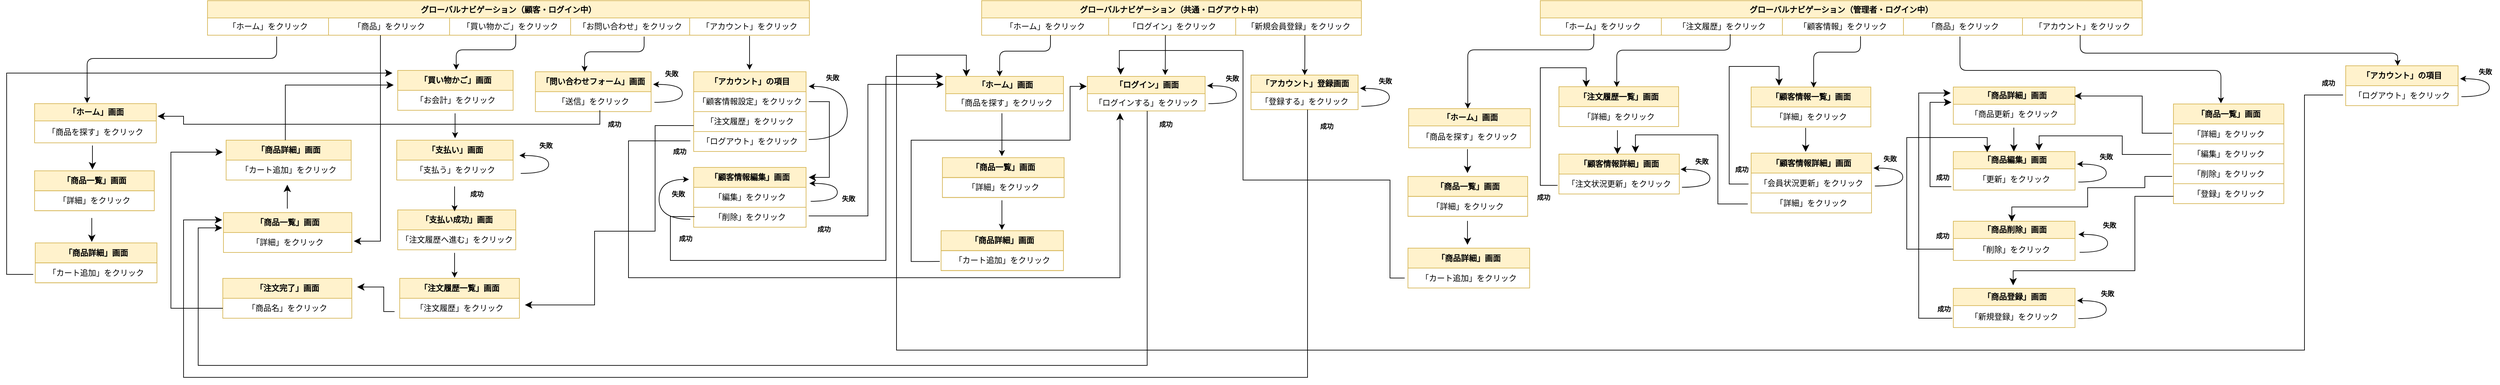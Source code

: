 <mxfile>
    <diagram id="d2k9UJR3CmxIdJL4uFYe" name="Page-1">
        <mxGraphModel dx="2331" dy="765" grid="0" gridSize="10" guides="1" tooltips="1" connect="0" arrows="1" fold="1" page="0" pageScale="1" pageWidth="700" pageHeight="1000" math="0" shadow="0">
            <root>
                <mxCell id="0"/>
                <mxCell id="1" parent="0"/>
                <mxCell id="217" value="グローバルナビゲーション（共通・ログアウト中）" style="shape=table;startSize=26;container=1;collapsible=0;childLayout=tableLayout;fontStyle=1;align=center;shadow=0;strokeColor=#d6b656;fillColor=#fff2cc;" parent="1" vertex="1">
                    <mxGeometry x="948" y="43" width="571" height="52" as="geometry"/>
                </mxCell>
                <mxCell id="218" value="" style="shape=tableRow;horizontal=0;startSize=0;swimlaneHead=0;swimlaneBody=0;top=0;left=0;bottom=0;right=0;collapsible=0;dropTarget=0;fillColor=none;points=[[0,0.5],[1,0.5]];portConstraint=eastwest;shadow=0;strokeColor=default;" parent="217" vertex="1">
                    <mxGeometry y="26" width="571" height="26" as="geometry"/>
                </mxCell>
                <mxCell id="219" value="「ホーム」をクリック" style="shape=partialRectangle;html=1;whiteSpace=wrap;connectable=0;fillColor=none;top=0;left=0;bottom=0;right=0;overflow=hidden;shadow=0;strokeColor=default;align=center;" parent="218" vertex="1">
                    <mxGeometry width="191" height="26" as="geometry">
                        <mxRectangle width="191" height="26" as="alternateBounds"/>
                    </mxGeometry>
                </mxCell>
                <mxCell id="263" value="「ログイン」をクリック" style="shape=partialRectangle;html=1;whiteSpace=wrap;connectable=0;fillColor=none;top=0;left=0;bottom=0;right=0;overflow=hidden;shadow=0;strokeColor=default;align=center;" parent="218" vertex="1">
                    <mxGeometry x="191" width="191" height="26" as="geometry">
                        <mxRectangle width="191" height="26" as="alternateBounds"/>
                    </mxGeometry>
                </mxCell>
                <mxCell id="220" value="「新規会員登録」をクリック" style="shape=partialRectangle;html=1;whiteSpace=wrap;connectable=0;fillColor=none;top=0;left=0;bottom=0;right=0;overflow=hidden;shadow=0;strokeColor=default;align=center;" parent="218" vertex="1">
                    <mxGeometry x="382" width="189" height="26" as="geometry">
                        <mxRectangle width="189" height="26" as="alternateBounds"/>
                    </mxGeometry>
                </mxCell>
                <mxCell id="221" value="「アカウント」登録画面" style="swimlane;fontStyle=1;childLayout=stackLayout;horizontal=1;startSize=26;fillColor=#fff2cc;horizontalStack=0;resizeParent=1;resizeParentMax=0;resizeLast=0;collapsible=1;marginBottom=0;html=1;shadow=0;strokeColor=#d6b656;fontFamily=Helvetica;fontSize=12;" parent="1" vertex="1">
                    <mxGeometry x="1353" y="155" width="161" height="52" as="geometry"/>
                </mxCell>
                <mxCell id="222" value="「登録する」をクリック" style="text;strokeColor=none;fillColor=none;align=center;verticalAlign=top;spacingLeft=4;spacingRight=4;overflow=hidden;rotatable=0;points=[[0,0.5],[1,0.5]];portConstraint=eastwest;whiteSpace=wrap;html=1;shadow=0;fontFamily=Helvetica;fontSize=12;fontColor=default;startSize=30;" parent="221" vertex="1">
                    <mxGeometry y="26" width="161" height="26" as="geometry"/>
                </mxCell>
                <mxCell id="225" value="" style="endArrow=classic;html=1;fontFamily=Helvetica;fontSize=12;fontColor=default;startSize=30;" parent="1" target="221" edge="1">
                    <mxGeometry width="50" height="50" relative="1" as="geometry">
                        <mxPoint x="1434" y="95" as="sourcePoint"/>
                        <mxPoint x="1329" y="197" as="targetPoint"/>
                        <Array as="points">
                            <mxPoint x="1434" y="127"/>
                        </Array>
                    </mxGeometry>
                </mxCell>
                <mxCell id="227" value="" style="endArrow=classic;html=1;fontFamily=Helvetica;fontSize=12;fontColor=default;startSize=30;edgeStyle=orthogonalEdgeStyle;elbow=vertical;curved=1;" parent="1" edge="1">
                    <mxGeometry width="50" height="50" relative="1" as="geometry">
                        <mxPoint x="1519" y="202" as="sourcePoint"/>
                        <mxPoint x="1517" y="175" as="targetPoint"/>
                        <Array as="points">
                            <mxPoint x="1561" y="202"/>
                            <mxPoint x="1561" y="175"/>
                        </Array>
                    </mxGeometry>
                </mxCell>
                <mxCell id="228" value="失敗" style="text;strokeColor=none;fillColor=none;align=left;verticalAlign=top;spacingLeft=4;spacingRight=4;overflow=hidden;rotatable=0;points=[[0,0.5],[1,0.5]];portConstraint=eastwest;whiteSpace=wrap;html=1;shadow=0;fontFamily=Helvetica;fontSize=10;fontColor=default;startSize=30;fontStyle=1" parent="1" vertex="1">
                    <mxGeometry x="1539" y="152" width="37" height="21" as="geometry"/>
                </mxCell>
                <mxCell id="231" value="グローバルナビゲーション（顧客・ログイン中）" style="shape=table;startSize=26;container=1;collapsible=0;childLayout=tableLayout;fontStyle=1;align=center;shadow=0;strokeColor=#d6b656;fillColor=#fff2cc;" parent="1" vertex="1">
                    <mxGeometry x="-216" y="43" width="905" height="52" as="geometry"/>
                </mxCell>
                <mxCell id="232" value="" style="shape=tableRow;horizontal=0;startSize=0;swimlaneHead=0;swimlaneBody=0;top=0;left=0;bottom=0;right=0;collapsible=0;dropTarget=0;fillColor=none;points=[[0,0.5],[1,0.5]];portConstraint=eastwest;shadow=0;strokeColor=default;" parent="231" vertex="1">
                    <mxGeometry y="26" width="905" height="26" as="geometry"/>
                </mxCell>
                <mxCell id="519" value="「ホーム」をクリック" style="shape=partialRectangle;html=1;whiteSpace=wrap;connectable=0;fillColor=none;top=0;left=0;bottom=0;right=0;overflow=hidden;shadow=0;strokeColor=default;align=center;" parent="232" vertex="1">
                    <mxGeometry width="182" height="26" as="geometry">
                        <mxRectangle width="182" height="26" as="alternateBounds"/>
                    </mxGeometry>
                </mxCell>
                <mxCell id="284" value="「商品」をクリック" style="shape=partialRectangle;html=1;whiteSpace=wrap;connectable=0;fillColor=none;top=0;left=0;bottom=0;right=0;overflow=hidden;shadow=0;strokeColor=default;align=center;" parent="232" vertex="1">
                    <mxGeometry x="182" width="182" height="26" as="geometry">
                        <mxRectangle width="182" height="26" as="alternateBounds"/>
                    </mxGeometry>
                </mxCell>
                <mxCell id="283" value="「買い物かご」をクリック" style="shape=partialRectangle;html=1;whiteSpace=wrap;connectable=0;fillColor=none;top=0;left=0;bottom=0;right=0;overflow=hidden;shadow=0;strokeColor=default;align=center;" parent="232" vertex="1">
                    <mxGeometry x="364" width="182" height="26" as="geometry">
                        <mxRectangle width="182" height="26" as="alternateBounds"/>
                    </mxGeometry>
                </mxCell>
                <mxCell id="233" value="「お問い合わせ」をクリック" style="shape=partialRectangle;html=1;whiteSpace=wrap;connectable=0;fillColor=none;top=0;left=0;bottom=0;right=0;overflow=hidden;shadow=0;strokeColor=default;align=center;" parent="232" vertex="1">
                    <mxGeometry x="546" width="179" height="26" as="geometry">
                        <mxRectangle width="179" height="26" as="alternateBounds"/>
                    </mxGeometry>
                </mxCell>
                <mxCell id="234" value="「アカウント」をクリック" style="shape=partialRectangle;html=1;whiteSpace=wrap;connectable=0;fillColor=none;top=0;left=0;bottom=0;right=0;overflow=hidden;shadow=0;strokeColor=default;align=center;" parent="232" vertex="1">
                    <mxGeometry x="725" width="180" height="26" as="geometry">
                        <mxRectangle width="180" height="26" as="alternateBounds"/>
                    </mxGeometry>
                </mxCell>
                <mxCell id="253" value="「商品一覧」画面" style="swimlane;fontStyle=1;childLayout=stackLayout;horizontal=1;startSize=30;horizontalStack=0;resizeParent=1;resizeParentMax=0;resizeLast=0;collapsible=1;marginBottom=0;whiteSpace=wrap;html=1;shadow=0;strokeColor=#d6b656;fontFamily=Helvetica;fontSize=12;fillColor=#fff2cc;align=center;" parent="1" vertex="1">
                    <mxGeometry x="-192" y="362" width="193" height="60" as="geometry"/>
                </mxCell>
                <mxCell id="254" value="「詳細」をクリック" style="text;align=center;verticalAlign=middle;spacingLeft=4;spacingRight=4;overflow=hidden;points=[[0,0.5],[1,0.5]];portConstraint=eastwest;rotatable=0;whiteSpace=wrap;html=1;shadow=0;fontFamily=Helvetica;fontSize=12;strokeColor=#D6B656;" parent="253" vertex="1">
                    <mxGeometry y="30" width="193" height="30" as="geometry"/>
                </mxCell>
                <mxCell id="259" value="成功" style="text;strokeColor=none;fillColor=none;align=left;verticalAlign=top;spacingLeft=4;spacingRight=4;overflow=hidden;rotatable=0;points=[[0,0.5],[1,0.5]];portConstraint=eastwest;whiteSpace=wrap;html=1;shadow=0;fontFamily=Helvetica;fontSize=10;fontColor=default;startSize=30;fontStyle=1" parent="1" vertex="1">
                    <mxGeometry x="1451" y="220" width="37" height="21" as="geometry"/>
                </mxCell>
                <mxCell id="261" value="成功" style="text;strokeColor=none;fillColor=none;align=left;verticalAlign=top;spacingLeft=4;spacingRight=4;overflow=hidden;rotatable=0;points=[[0,0.5],[1,0.5]];portConstraint=eastwest;whiteSpace=wrap;html=1;shadow=0;fontFamily=Helvetica;fontSize=10;fontColor=default;startSize=30;fontStyle=1" parent="1" vertex="1">
                    <mxGeometry x="1209" y="217" width="37" height="21" as="geometry"/>
                </mxCell>
                <mxCell id="265" value="失敗" style="text;strokeColor=none;fillColor=none;align=left;verticalAlign=top;spacingLeft=4;spacingRight=4;overflow=hidden;rotatable=0;points=[[0,0.5],[1,0.5]];portConstraint=eastwest;whiteSpace=wrap;html=1;shadow=0;fontFamily=Helvetica;fontSize=10;fontColor=default;startSize=30;fontStyle=1" parent="1" vertex="1">
                    <mxGeometry x="1309" y="148" width="37" height="21" as="geometry"/>
                </mxCell>
                <mxCell id="266" value="" style="endArrow=classic;html=1;fontFamily=Helvetica;fontSize=12;fontColor=default;startSize=30;edgeStyle=orthogonalEdgeStyle;elbow=vertical;curved=1;" parent="1" edge="1">
                    <mxGeometry width="50" height="50" relative="1" as="geometry">
                        <mxPoint x="1289" y="198" as="sourcePoint"/>
                        <mxPoint x="1287" y="171" as="targetPoint"/>
                        <Array as="points">
                            <mxPoint x="1331" y="198"/>
                            <mxPoint x="1331" y="171"/>
                        </Array>
                    </mxGeometry>
                </mxCell>
                <mxCell id="267" value="「ログイン」画面" style="swimlane;fontStyle=1;childLayout=stackLayout;horizontal=1;startSize=26;fillColor=#fff2cc;horizontalStack=0;resizeParent=1;resizeParentMax=0;resizeLast=0;collapsible=1;marginBottom=0;html=1;shadow=0;strokeColor=#d6b656;fontFamily=Helvetica;fontSize=12;" parent="1" vertex="1">
                    <mxGeometry x="1107" y="157" width="177" height="52" as="geometry"/>
                </mxCell>
                <mxCell id="268" value="「ログインする」をクリック" style="text;strokeColor=none;fillColor=none;align=center;verticalAlign=top;spacingLeft=4;spacingRight=4;overflow=hidden;rotatable=0;points=[[0,0.5],[1,0.5]];portConstraint=eastwest;whiteSpace=wrap;html=1;shadow=0;fontFamily=Helvetica;fontSize=12;fontColor=default;startSize=30;" parent="267" vertex="1">
                    <mxGeometry y="26" width="177" height="26" as="geometry"/>
                </mxCell>
                <mxCell id="343" value="「顧客情報編集」画面" style="swimlane;fontStyle=1;childLayout=stackLayout;horizontal=1;startSize=30;horizontalStack=0;resizeParent=1;resizeParentMax=0;resizeLast=0;collapsible=1;marginBottom=0;whiteSpace=wrap;html=1;shadow=0;strokeColor=#d6b656;fontFamily=Helvetica;fontSize=12;fillColor=#fff2cc;align=center;" parent="1" vertex="1">
                    <mxGeometry x="515" y="294" width="169" height="90" as="geometry"/>
                </mxCell>
                <mxCell id="345" value="「編集」をクリック" style="text;strokeColor=#D6B656;fillColor=none;align=center;verticalAlign=middle;spacingLeft=4;spacingRight=4;overflow=hidden;points=[[0,0.5],[1,0.5]];portConstraint=eastwest;rotatable=0;whiteSpace=wrap;html=1;shadow=0;fontFamily=Helvetica;fontSize=12;fontColor=default;" parent="343" vertex="1">
                    <mxGeometry y="30" width="169" height="30" as="geometry"/>
                </mxCell>
                <mxCell id="346" value="「削除」をクリック" style="text;strokeColor=#D6B656;fillColor=none;align=center;verticalAlign=middle;spacingLeft=4;spacingRight=4;overflow=hidden;points=[[0,0.5],[1,0.5]];portConstraint=eastwest;rotatable=0;whiteSpace=wrap;html=1;shadow=0;fontFamily=Helvetica;fontSize=12;fontColor=default;" parent="343" vertex="1">
                    <mxGeometry y="60" width="169" height="30" as="geometry"/>
                </mxCell>
                <mxCell id="347" value="「注文履歴一覧」画面" style="swimlane;fontStyle=1;childLayout=stackLayout;horizontal=1;startSize=30;horizontalStack=0;resizeParent=1;resizeParentMax=0;resizeLast=0;collapsible=1;marginBottom=0;whiteSpace=wrap;html=1;shadow=0;strokeColor=#d6b656;fontFamily=Helvetica;fontSize=12;fillColor=#fff2cc;align=center;" parent="1" vertex="1">
                    <mxGeometry x="73" y="461" width="180" height="60" as="geometry"/>
                </mxCell>
                <mxCell id="348" value="「注文履歴」をクリック" style="text;strokeColor=#D6B656;fillColor=none;align=center;verticalAlign=middle;spacingLeft=4;spacingRight=4;overflow=hidden;points=[[0,0.5],[1,0.5]];portConstraint=eastwest;rotatable=0;whiteSpace=wrap;html=1;shadow=0;fontFamily=Helvetica;fontSize=12;fontColor=default;" parent="347" vertex="1">
                    <mxGeometry y="30" width="180" height="30" as="geometry"/>
                </mxCell>
                <mxCell id="350" value="「アカウント」の項目" style="swimlane;fontStyle=1;childLayout=stackLayout;horizontal=1;startSize=30;horizontalStack=0;resizeParent=1;resizeParentMax=0;resizeLast=0;collapsible=1;marginBottom=0;whiteSpace=wrap;html=1;shadow=0;strokeColor=#d6b656;fontFamily=Helvetica;fontSize=12;fillColor=#fff2cc;align=center;" parent="1" vertex="1">
                    <mxGeometry x="515" y="150" width="169" height="120" as="geometry"/>
                </mxCell>
                <mxCell id="351" value="「顧客情報設定」をクリック" style="text;align=center;verticalAlign=middle;spacingLeft=4;spacingRight=4;overflow=hidden;points=[[0,0.5],[1,0.5]];portConstraint=eastwest;rotatable=0;whiteSpace=wrap;html=1;shadow=0;fontFamily=Helvetica;fontSize=12;strokeColor=#D6B656;" parent="350" vertex="1">
                    <mxGeometry y="30" width="169" height="30" as="geometry"/>
                </mxCell>
                <mxCell id="352" value="「注文履歴」をクリック" style="text;strokeColor=#D6B656;fillColor=none;align=center;verticalAlign=middle;spacingLeft=4;spacingRight=4;overflow=hidden;points=[[0,0.5],[1,0.5]];portConstraint=eastwest;rotatable=0;whiteSpace=wrap;html=1;shadow=0;fontFamily=Helvetica;fontSize=12;fontColor=default;" parent="350" vertex="1">
                    <mxGeometry y="60" width="169" height="30" as="geometry"/>
                </mxCell>
                <mxCell id="353" value="「ログアウト」をクリック" style="text;strokeColor=#D6B656;fillColor=none;align=center;verticalAlign=middle;spacingLeft=4;spacingRight=4;overflow=hidden;points=[[0,0.5],[1,0.5]];portConstraint=eastwest;rotatable=0;whiteSpace=wrap;html=1;shadow=0;fontFamily=Helvetica;fontSize=12;fontColor=default;" parent="350" vertex="1">
                    <mxGeometry y="90" width="169" height="30" as="geometry"/>
                </mxCell>
                <mxCell id="354" value="「商品詳細」画面" style="swimlane;fontStyle=1;childLayout=stackLayout;horizontal=1;startSize=30;horizontalStack=0;resizeParent=1;resizeParentMax=0;resizeLast=0;collapsible=1;marginBottom=0;whiteSpace=wrap;html=1;shadow=0;strokeColor=#d6b656;fontFamily=Helvetica;fontSize=12;fillColor=#fff2cc;align=center;" parent="1" vertex="1">
                    <mxGeometry x="-188" y="253" width="188" height="60" as="geometry"/>
                </mxCell>
                <mxCell id="355" value="「カート追加」をクリック" style="text;align=center;verticalAlign=middle;spacingLeft=4;spacingRight=4;overflow=hidden;points=[[0,0.5],[1,0.5]];portConstraint=eastwest;rotatable=0;whiteSpace=wrap;html=1;shadow=0;fontFamily=Helvetica;fontSize=12;strokeColor=#D6B656;" parent="354" vertex="1">
                    <mxGeometry y="30" width="188" height="30" as="geometry"/>
                </mxCell>
                <mxCell id="356" value="「買い物かご」画面" style="swimlane;fontStyle=1;childLayout=stackLayout;horizontal=1;startSize=30;horizontalStack=0;resizeParent=1;resizeParentMax=0;resizeLast=0;collapsible=1;marginBottom=0;whiteSpace=wrap;html=1;shadow=0;strokeColor=#d6b656;fontFamily=Helvetica;fontSize=12;fillColor=#fff2cc;align=center;" parent="1" vertex="1">
                    <mxGeometry x="70" y="148" width="173.5" height="60" as="geometry"/>
                </mxCell>
                <mxCell id="357" value="「お会計」をクリック" style="text;align=center;verticalAlign=middle;spacingLeft=4;spacingRight=4;overflow=hidden;points=[[0,0.5],[1,0.5]];portConstraint=eastwest;rotatable=0;whiteSpace=wrap;html=1;shadow=0;fontFamily=Helvetica;fontSize=12;strokeColor=#D6B656;" parent="356" vertex="1">
                    <mxGeometry y="30" width="173.5" height="30" as="geometry"/>
                </mxCell>
                <mxCell id="358" value="「支払い」画面" style="swimlane;fontStyle=1;childLayout=stackLayout;horizontal=1;startSize=30;horizontalStack=0;resizeParent=1;resizeParentMax=0;resizeLast=0;collapsible=1;marginBottom=0;whiteSpace=wrap;html=1;shadow=0;strokeColor=#d6b656;fontFamily=Helvetica;fontSize=12;fillColor=#fff2cc;align=center;" parent="1" vertex="1">
                    <mxGeometry x="68.5" y="253" width="175" height="60" as="geometry"/>
                </mxCell>
                <mxCell id="359" value="「支払う」をクリック" style="text;align=center;verticalAlign=middle;spacingLeft=4;spacingRight=4;overflow=hidden;points=[[0,0.5],[1,0.5]];portConstraint=eastwest;rotatable=0;whiteSpace=wrap;html=1;shadow=0;fontFamily=Helvetica;fontSize=12;strokeColor=#D6B656;" parent="358" vertex="1">
                    <mxGeometry y="30" width="175" height="30" as="geometry"/>
                </mxCell>
                <mxCell id="360" value="「支払い成功」画面" style="swimlane;fontStyle=1;childLayout=stackLayout;horizontal=1;startSize=30;horizontalStack=0;resizeParent=1;resizeParentMax=0;resizeLast=0;collapsible=1;marginBottom=0;whiteSpace=wrap;html=1;shadow=0;strokeColor=#d6b656;fontFamily=Helvetica;fontSize=12;fillColor=#fff2cc;align=center;" parent="1" vertex="1">
                    <mxGeometry x="70" y="358" width="177.5" height="60" as="geometry"/>
                </mxCell>
                <mxCell id="361" value="「注文履歴へ進む」をクリック" style="text;align=center;verticalAlign=middle;spacingLeft=4;spacingRight=4;overflow=hidden;points=[[0,0.5],[1,0.5]];portConstraint=eastwest;rotatable=0;whiteSpace=wrap;html=1;shadow=0;fontFamily=Helvetica;fontSize=12;strokeColor=#D6B656;" parent="360" vertex="1">
                    <mxGeometry y="30" width="177.5" height="30" as="geometry"/>
                </mxCell>
                <mxCell id="362" value="「注文完了」画面" style="swimlane;fontStyle=1;childLayout=stackLayout;horizontal=1;startSize=30;horizontalStack=0;resizeParent=1;resizeParentMax=0;resizeLast=0;collapsible=1;marginBottom=0;whiteSpace=wrap;html=1;shadow=0;strokeColor=#d6b656;fontFamily=Helvetica;fontSize=12;fillColor=#fff2cc;align=center;" parent="1" vertex="1">
                    <mxGeometry x="-193" y="461" width="194" height="60" as="geometry"/>
                </mxCell>
                <mxCell id="363" value="「商品名」をクリック" style="text;strokeColor=#D6B656;fillColor=none;align=center;verticalAlign=middle;spacingLeft=4;spacingRight=4;overflow=hidden;points=[[0,0.5],[1,0.5]];portConstraint=eastwest;rotatable=0;whiteSpace=wrap;html=1;shadow=0;fontFamily=Helvetica;fontSize=12;fontColor=default;" parent="362" vertex="1">
                    <mxGeometry y="30" width="194" height="30" as="geometry"/>
                </mxCell>
                <mxCell id="364" value="「問い合わせフォーム」画面" style="swimlane;fontStyle=1;childLayout=stackLayout;horizontal=1;startSize=30;horizontalStack=0;resizeParent=1;resizeParentMax=0;resizeLast=0;collapsible=1;marginBottom=0;whiteSpace=wrap;html=1;shadow=0;strokeColor=#d6b656;fontFamily=Helvetica;fontSize=12;fillColor=#fff2cc;align=center;" parent="1" vertex="1">
                    <mxGeometry x="277" y="150" width="174" height="60" as="geometry"/>
                </mxCell>
                <mxCell id="365" value="「送信」をクリック" style="text;align=center;verticalAlign=middle;spacingLeft=4;spacingRight=4;overflow=hidden;points=[[0,0.5],[1,0.5]];portConstraint=eastwest;rotatable=0;whiteSpace=wrap;html=1;shadow=0;fontFamily=Helvetica;fontSize=12;strokeColor=#D6B656;" parent="364" vertex="1">
                    <mxGeometry y="30" width="174" height="30" as="geometry"/>
                </mxCell>
                <mxCell id="366" value="" style="edgeStyle=orthogonalEdgeStyle;endArrow=classic;html=1;rounded=0;endSize=8;startSize=8;exitX=0.508;exitY=1;exitDx=0;exitDy=0;exitPerimeter=0;" parent="1" source="268" edge="1">
                    <mxGeometry width="50" height="50" relative="1" as="geometry">
                        <mxPoint x="1218" y="624" as="sourcePoint"/>
                        <mxPoint x="-194" y="385" as="targetPoint"/>
                        <Array as="points">
                            <mxPoint x="1197" y="592"/>
                            <mxPoint x="-230" y="592"/>
                            <mxPoint x="-230" y="385"/>
                        </Array>
                    </mxGeometry>
                </mxCell>
                <mxCell id="369" value="" style="edgeStyle=orthogonalEdgeStyle;endArrow=classic;html=1;rounded=0;endSize=8;startSize=8;" parent="1" edge="1">
                    <mxGeometry width="50" height="50" relative="1" as="geometry">
                        <mxPoint x="1438" y="207" as="sourcePoint"/>
                        <mxPoint x="-194" y="373" as="targetPoint"/>
                        <Array as="points">
                            <mxPoint x="1438" y="610"/>
                            <mxPoint x="-252" y="610"/>
                            <mxPoint x="-252" y="373"/>
                        </Array>
                    </mxGeometry>
                </mxCell>
                <mxCell id="370" value="" style="edgeStyle=segmentEdgeStyle;endArrow=classic;html=1;curved=0;rounded=0;endSize=8;startSize=8;labelBackgroundColor=default;strokeColor=default;fontFamily=Helvetica;fontSize=11;fontColor=default;shape=connector;" parent="1" edge="1">
                    <mxGeometry width="50" height="50" relative="1" as="geometry">
                        <mxPoint x="-96" y="356" as="sourcePoint"/>
                        <mxPoint x="-96" y="320" as="targetPoint"/>
                        <Array as="points">
                            <mxPoint x="-96" y="335"/>
                            <mxPoint x="-96" y="335"/>
                        </Array>
                    </mxGeometry>
                </mxCell>
                <mxCell id="371" value="" style="edgeStyle=elbowEdgeStyle;elbow=vertical;endArrow=classic;html=1;curved=0;rounded=0;endSize=8;startSize=8;labelBackgroundColor=default;strokeColor=default;fontFamily=Helvetica;fontSize=11;fontColor=default;shape=connector;" parent="1" edge="1">
                    <mxGeometry width="50" height="50" relative="1" as="geometry">
                        <mxPoint x="44" y="95" as="sourcePoint"/>
                        <mxPoint x="4" y="405" as="targetPoint"/>
                        <Array as="points">
                            <mxPoint x="61" y="405"/>
                        </Array>
                    </mxGeometry>
                </mxCell>
                <mxCell id="372" value="" style="edgeStyle=elbowEdgeStyle;elbow=vertical;endArrow=classic;html=1;curved=0;rounded=0;endSize=8;startSize=8;labelBackgroundColor=default;strokeColor=default;fontFamily=Helvetica;fontSize=11;fontColor=default;shape=connector;entryX=-0.035;entryY=-0.267;entryDx=0;entryDy=0;entryPerimeter=0;" parent="1" target="357" edge="1">
                    <mxGeometry width="50" height="50" relative="1" as="geometry">
                        <mxPoint x="-99" y="253" as="sourcePoint"/>
                        <mxPoint x="106" y="195" as="targetPoint"/>
                        <Array as="points">
                            <mxPoint x="-16" y="170"/>
                            <mxPoint x="-95" y="182"/>
                        </Array>
                    </mxGeometry>
                </mxCell>
                <mxCell id="378" value="" style="endArrow=classic;html=1;fontFamily=Helvetica;fontSize=12;fontColor=default;startSize=30;edgeStyle=elbowEdgeStyle;elbow=vertical;entryX=0.458;entryY=0;entryDx=0;entryDy=0;entryPerimeter=0;" parent="1" target="491" edge="1">
                    <mxGeometry width="50" height="50" relative="1" as="geometry">
                        <mxPoint x="1051.5" y="95" as="sourcePoint"/>
                        <mxPoint x="975" y="152" as="targetPoint"/>
                        <Array as="points">
                            <mxPoint x="1016" y="119"/>
                        </Array>
                    </mxGeometry>
                </mxCell>
                <mxCell id="388" value="" style="endArrow=classic;html=1;fontFamily=Helvetica;fontSize=12;fontColor=default;startSize=30;fontStyle=1" parent="1" edge="1">
                    <mxGeometry width="50" height="50" relative="1" as="geometry">
                        <mxPoint x="156.25" y="237" as="sourcePoint"/>
                        <mxPoint x="156.25" y="250" as="targetPoint"/>
                        <Array as="points">
                            <mxPoint x="156.25" y="208"/>
                        </Array>
                    </mxGeometry>
                </mxCell>
                <mxCell id="390" value="" style="endArrow=classic;html=1;fontFamily=Helvetica;fontSize=12;fontColor=default;startSize=30;fontStyle=0" parent="1" edge="1">
                    <mxGeometry width="50" height="50" relative="1" as="geometry">
                        <mxPoint x="155.5" y="347" as="sourcePoint"/>
                        <mxPoint x="155.5" y="360" as="targetPoint"/>
                        <Array as="points">
                            <mxPoint x="155.5" y="318"/>
                        </Array>
                    </mxGeometry>
                </mxCell>
                <mxCell id="391" value="" style="endArrow=classic;html=1;fontFamily=Helvetica;fontSize=12;fontColor=default;startSize=30;" parent="1" edge="1">
                    <mxGeometry width="50" height="50" relative="1" as="geometry">
                        <mxPoint x="155.5" y="447" as="sourcePoint"/>
                        <mxPoint x="155.5" y="460" as="targetPoint"/>
                        <Array as="points">
                            <mxPoint x="155.5" y="418"/>
                        </Array>
                    </mxGeometry>
                </mxCell>
                <mxCell id="394" value="失敗" style="text;strokeColor=none;fillColor=none;align=left;verticalAlign=top;spacingLeft=4;spacingRight=4;overflow=hidden;rotatable=0;points=[[0,0.5],[1,0.5]];portConstraint=eastwest;whiteSpace=wrap;html=1;shadow=0;fontFamily=Helvetica;fontSize=10;fontColor=default;startSize=30;fontStyle=1" parent="1" vertex="1">
                    <mxGeometry x="708" y="147" width="37" height="21" as="geometry"/>
                </mxCell>
                <mxCell id="402" value="" style="edgeStyle=segmentEdgeStyle;endArrow=classic;html=1;curved=0;rounded=0;endSize=8;startSize=8;labelBackgroundColor=default;strokeColor=default;fontFamily=Helvetica;fontSize=11;fontColor=default;shape=connector;" parent="1" edge="1">
                    <mxGeometry width="50" height="50" relative="1" as="geometry">
                        <mxPoint x="-193" y="506" as="sourcePoint"/>
                        <mxPoint x="-193" y="271" as="targetPoint"/>
                        <Array as="points">
                            <mxPoint x="-271" y="506"/>
                            <mxPoint x="-271" y="271"/>
                        </Array>
                    </mxGeometry>
                </mxCell>
                <mxCell id="403" value="失敗" style="text;strokeColor=none;fillColor=none;align=left;verticalAlign=top;spacingLeft=4;spacingRight=4;overflow=hidden;rotatable=0;points=[[0,0.5],[1,0.5]];portConstraint=eastwest;whiteSpace=wrap;html=1;shadow=0;fontFamily=Helvetica;fontSize=10;fontColor=default;startSize=30;fontStyle=1" parent="1" vertex="1">
                    <mxGeometry x="277" y="249" width="37" height="21" as="geometry"/>
                </mxCell>
                <mxCell id="404" value="" style="endArrow=classic;html=1;fontFamily=Helvetica;fontSize=12;fontColor=default;startSize=30;edgeStyle=orthogonalEdgeStyle;elbow=vertical;curved=1;" parent="1" edge="1">
                    <mxGeometry width="50" height="50" relative="1" as="geometry">
                        <mxPoint x="255" y="303" as="sourcePoint"/>
                        <mxPoint x="253" y="276" as="targetPoint"/>
                        <Array as="points">
                            <mxPoint x="297" y="303"/>
                            <mxPoint x="297" y="276"/>
                        </Array>
                    </mxGeometry>
                </mxCell>
                <mxCell id="406" value="成功" style="text;strokeColor=none;fillColor=none;align=left;verticalAlign=top;spacingLeft=4;spacingRight=4;overflow=hidden;rotatable=0;points=[[0,0.5],[1,0.5]];portConstraint=eastwest;whiteSpace=wrap;html=1;shadow=0;fontFamily=Helvetica;fontSize=10;fontColor=default;startSize=30;fontStyle=1" parent="1" vertex="1">
                    <mxGeometry x="173" y="322" width="37" height="21" as="geometry"/>
                </mxCell>
                <mxCell id="409" value="" style="edgeStyle=segmentEdgeStyle;endArrow=classic;html=1;curved=0;rounded=0;endSize=8;startSize=8;labelBackgroundColor=default;strokeColor=default;fontFamily=Helvetica;fontSize=11;fontColor=default;shape=connector;exitX=-0.043;exitY=0.667;exitDx=0;exitDy=0;exitPerimeter=0;" parent="1" source="348" edge="1">
                    <mxGeometry width="50" height="50" relative="1" as="geometry">
                        <mxPoint x="28" y="554" as="sourcePoint"/>
                        <mxPoint x="9" y="474" as="targetPoint"/>
                        <Array as="points">
                            <mxPoint x="49" y="511"/>
                            <mxPoint x="49" y="474"/>
                        </Array>
                    </mxGeometry>
                </mxCell>
                <mxCell id="410" value="" style="edgeStyle=segmentEdgeStyle;endArrow=classic;html=1;curved=0;rounded=0;endSize=8;startSize=8;labelBackgroundColor=default;strokeColor=default;fontFamily=Helvetica;fontSize=11;fontColor=default;shape=connector;exitX=-0.043;exitY=0.667;exitDx=0;exitDy=0;exitPerimeter=0;entryX=1.046;entryY=0.333;entryDx=0;entryDy=0;entryPerimeter=0;" parent="1" target="348" edge="1">
                    <mxGeometry width="50" height="50" relative="1" as="geometry">
                        <mxPoint x="515" y="231.01" as="sourcePoint"/>
                        <mxPoint x="366" y="503" as="targetPoint"/>
                        <Array as="points">
                            <mxPoint x="457" y="231"/>
                            <mxPoint x="457" y="390"/>
                            <mxPoint x="366" y="390"/>
                            <mxPoint x="366" y="501"/>
                        </Array>
                    </mxGeometry>
                </mxCell>
                <mxCell id="411" value="" style="edgeStyle=elbowEdgeStyle;elbow=horizontal;endArrow=classic;html=1;curved=0;rounded=0;endSize=8;startSize=8;labelBackgroundColor=default;strokeColor=default;fontFamily=Helvetica;fontSize=11;fontColor=default;shape=connector;exitX=1.024;exitY=0.5;exitDx=0;exitDy=0;exitPerimeter=0;" parent="1" source="351" edge="1">
                    <mxGeometry width="50" height="50" relative="1" as="geometry">
                        <mxPoint x="712" y="450" as="sourcePoint"/>
                        <mxPoint x="688" y="309" as="targetPoint"/>
                        <Array as="points">
                            <mxPoint x="719" y="252"/>
                            <mxPoint x="718" y="305"/>
                            <mxPoint x="718" y="415"/>
                            <mxPoint x="718" y="288"/>
                        </Array>
                    </mxGeometry>
                </mxCell>
                <mxCell id="413" value="" style="endArrow=classic;html=1;fontFamily=Helvetica;fontSize=12;fontColor=default;startSize=30;edgeStyle=orthogonalEdgeStyle;elbow=vertical;curved=1;exitX=1.024;exitY=0.4;exitDx=0;exitDy=0;exitPerimeter=0;" parent="1" source="353" edge="1">
                    <mxGeometry width="50" height="50" relative="1" as="geometry">
                        <mxPoint x="701" y="252" as="sourcePoint"/>
                        <mxPoint x="688" y="172" as="targetPoint"/>
                        <Array as="points">
                            <mxPoint x="746" y="252"/>
                            <mxPoint x="746" y="172"/>
                        </Array>
                    </mxGeometry>
                </mxCell>
                <mxCell id="414" value="" style="edgeStyle=orthogonalEdgeStyle;endArrow=classic;html=1;rounded=0;endSize=8;startSize=8;labelBackgroundColor=default;strokeColor=default;fontFamily=Helvetica;fontSize=11;fontColor=default;shape=connector;entryX=0.277;entryY=1.115;entryDx=0;entryDy=0;entryPerimeter=0;" parent="1" target="268" edge="1">
                    <mxGeometry width="50" height="50" relative="1" as="geometry">
                        <mxPoint x="510" y="254" as="sourcePoint"/>
                        <mxPoint x="1156" y="222" as="targetPoint"/>
                        <Array as="points">
                            <mxPoint x="417" y="254"/>
                            <mxPoint x="417" y="460"/>
                            <mxPoint x="1156" y="460"/>
                        </Array>
                    </mxGeometry>
                </mxCell>
                <mxCell id="415" value="成功" style="text;strokeColor=none;fillColor=none;align=left;verticalAlign=top;spacingLeft=4;spacingRight=4;overflow=hidden;rotatable=0;points=[[0,0.5],[1,0.5]];portConstraint=eastwest;whiteSpace=wrap;html=1;shadow=0;fontFamily=Helvetica;fontSize=10;fontColor=default;startSize=30;fontStyle=1" parent="1" vertex="1">
                    <mxGeometry x="380" y="217" width="37" height="21" as="geometry"/>
                </mxCell>
                <mxCell id="417" value="失敗" style="text;strokeColor=none;fillColor=none;align=left;verticalAlign=top;spacingLeft=4;spacingRight=4;overflow=hidden;rotatable=0;points=[[0,0.5],[1,0.5]];portConstraint=eastwest;whiteSpace=wrap;html=1;shadow=0;fontFamily=Helvetica;fontSize=10;fontColor=default;startSize=30;fontStyle=1" parent="1" vertex="1">
                    <mxGeometry x="732" y="328.5" width="37" height="21" as="geometry"/>
                </mxCell>
                <mxCell id="418" value="" style="endArrow=classic;html=1;fontFamily=Helvetica;fontSize=12;fontColor=default;startSize=30;edgeStyle=orthogonalEdgeStyle;elbow=vertical;curved=1;" parent="1" edge="1">
                    <mxGeometry width="50" height="50" relative="1" as="geometry">
                        <mxPoint x="691" y="345" as="sourcePoint"/>
                        <mxPoint x="689" y="318" as="targetPoint"/>
                        <Array as="points">
                            <mxPoint x="731" y="345"/>
                            <mxPoint x="731" y="318"/>
                        </Array>
                    </mxGeometry>
                </mxCell>
                <mxCell id="422" value="失敗" style="text;strokeColor=none;fillColor=none;align=left;verticalAlign=top;spacingLeft=4;spacingRight=4;overflow=hidden;rotatable=0;points=[[0,0.5],[1,0.5]];portConstraint=eastwest;whiteSpace=wrap;html=1;shadow=0;fontFamily=Helvetica;fontSize=10;fontColor=default;startSize=30;fontStyle=1" parent="1" vertex="1">
                    <mxGeometry x="476" y="322" width="37" height="21" as="geometry"/>
                </mxCell>
                <mxCell id="423" value="" style="endArrow=classic;html=1;fontFamily=Helvetica;fontSize=12;fontColor=default;startSize=30;edgeStyle=orthogonalEdgeStyle;elbow=vertical;curved=1;" parent="1" edge="1">
                    <mxGeometry width="50" height="50" relative="1" as="geometry">
                        <mxPoint x="510" y="372" as="sourcePoint"/>
                        <mxPoint x="508" y="312" as="targetPoint"/>
                        <Array as="points">
                            <mxPoint x="463" y="372"/>
                            <mxPoint x="463" y="312"/>
                        </Array>
                    </mxGeometry>
                </mxCell>
                <mxCell id="489" value="" style="endArrow=classic;html=1;fontFamily=Helvetica;fontSize=12;fontColor=default;startSize=30;" parent="1" edge="1">
                    <mxGeometry width="50" height="50" relative="1" as="geometry">
                        <mxPoint x="978.5" y="345" as="sourcePoint"/>
                        <mxPoint x="978.5" y="388.0" as="targetPoint"/>
                        <Array as="points">
                            <mxPoint x="978.5" y="343"/>
                        </Array>
                    </mxGeometry>
                </mxCell>
                <mxCell id="491" value="「ホーム」画面" style="swimlane;fontStyle=1;childLayout=stackLayout;horizontal=1;startSize=26;fillColor=#fff2cc;horizontalStack=0;resizeParent=1;resizeParentMax=0;resizeLast=0;collapsible=1;marginBottom=0;html=1;shadow=0;strokeColor=#d6b656;fontFamily=Helvetica;fontSize=12;" parent="1" vertex="1">
                    <mxGeometry x="894" y="157" width="177" height="52" as="geometry"/>
                </mxCell>
                <mxCell id="492" value="「商品を探す」をクリック" style="text;strokeColor=none;fillColor=none;align=center;verticalAlign=top;spacingLeft=4;spacingRight=4;overflow=hidden;rotatable=0;points=[[0,0.5],[1,0.5]];portConstraint=eastwest;whiteSpace=wrap;html=1;shadow=0;fontFamily=Helvetica;fontSize=12;fontColor=default;startSize=30;" parent="491" vertex="1">
                    <mxGeometry y="26" width="177" height="26" as="geometry"/>
                </mxCell>
                <mxCell id="493" value="" style="edgeStyle=elbowEdgeStyle;elbow=horizontal;endArrow=classic;html=1;curved=0;rounded=0;endSize=8;startSize=8;labelBackgroundColor=default;strokeColor=default;fontFamily=Helvetica;fontSize=11;fontColor=default;shape=connector;" parent="1" edge="1">
                    <mxGeometry width="50" height="50" relative="1" as="geometry">
                        <mxPoint x="688" y="367" as="sourcePoint"/>
                        <mxPoint x="891" y="169" as="targetPoint"/>
                        <Array as="points">
                            <mxPoint x="777" y="277"/>
                            <mxPoint x="740.16" y="395.55"/>
                        </Array>
                    </mxGeometry>
                </mxCell>
                <mxCell id="494" value="成功" style="text;strokeColor=none;fillColor=none;align=left;verticalAlign=top;spacingLeft=4;spacingRight=4;overflow=hidden;rotatable=0;points=[[0,0.5],[1,0.5]];portConstraint=eastwest;whiteSpace=wrap;html=1;shadow=0;fontFamily=Helvetica;fontSize=10;fontColor=default;startSize=30;fontStyle=1" parent="1" vertex="1">
                    <mxGeometry x="695" y="375" width="37" height="21" as="geometry"/>
                </mxCell>
                <mxCell id="496" value="成功" style="text;strokeColor=none;fillColor=none;align=left;verticalAlign=top;spacingLeft=4;spacingRight=4;overflow=hidden;rotatable=0;points=[[0,0.5],[1,0.5]];portConstraint=eastwest;whiteSpace=wrap;html=1;shadow=0;fontFamily=Helvetica;fontSize=10;fontColor=default;startSize=30;fontStyle=1" parent="1" vertex="1">
                    <mxGeometry x="487" y="389" width="37" height="21" as="geometry"/>
                </mxCell>
                <mxCell id="495" value="" style="edgeStyle=orthogonalEdgeStyle;elbow=horizontal;endArrow=classic;html=1;rounded=0;endSize=8;startSize=8;labelBackgroundColor=default;strokeColor=default;fontFamily=Helvetica;fontSize=11;fontColor=default;shape=connector;" parent="1" edge="1">
                    <mxGeometry width="50" height="50" relative="1" as="geometry">
                        <mxPoint x="516.5" y="368" as="sourcePoint"/>
                        <mxPoint x="890" y="157" as="targetPoint"/>
                        <Array as="points">
                            <mxPoint x="480" y="368"/>
                            <mxPoint x="480" y="434"/>
                            <mxPoint x="804" y="434"/>
                            <mxPoint x="804" y="157"/>
                        </Array>
                    </mxGeometry>
                </mxCell>
                <mxCell id="503" value="「商品詳細」画面" style="swimlane;fontStyle=1;childLayout=stackLayout;horizontal=1;startSize=30;horizontalStack=0;resizeParent=1;resizeParentMax=0;resizeLast=0;collapsible=1;marginBottom=0;whiteSpace=wrap;html=1;shadow=0;strokeColor=#d6b656;fontFamily=Helvetica;fontSize=12;fillColor=#fff2cc;align=center;" parent="1" vertex="1">
                    <mxGeometry x="887" y="389.27" width="184" height="60" as="geometry"/>
                </mxCell>
                <mxCell id="504" value="「カート追加」をクリック" style="text;align=center;verticalAlign=middle;spacingLeft=4;spacingRight=4;overflow=hidden;points=[[0,0.5],[1,0.5]];portConstraint=eastwest;rotatable=0;whiteSpace=wrap;html=1;shadow=0;fontFamily=Helvetica;fontSize=12;strokeColor=#D6B656;" parent="503" vertex="1">
                    <mxGeometry y="30" width="184" height="30" as="geometry"/>
                </mxCell>
                <mxCell id="505" value="「商品一覧」画面" style="swimlane;fontStyle=1;childLayout=stackLayout;horizontal=1;startSize=30;horizontalStack=0;resizeParent=1;resizeParentMax=0;resizeLast=0;collapsible=1;marginBottom=0;whiteSpace=wrap;html=1;shadow=0;strokeColor=#d6b656;fontFamily=Helvetica;fontSize=12;fillColor=#fff2cc;align=center;" parent="1" vertex="1">
                    <mxGeometry x="889" y="279.27" width="183" height="60" as="geometry"/>
                </mxCell>
                <mxCell id="506" value="「詳細」をクリック" style="text;align=center;verticalAlign=middle;spacingLeft=4;spacingRight=4;overflow=hidden;points=[[0,0.5],[1,0.5]];portConstraint=eastwest;rotatable=0;whiteSpace=wrap;html=1;shadow=0;fontFamily=Helvetica;fontSize=12;strokeColor=#D6B656;" parent="505" vertex="1">
                    <mxGeometry y="30" width="183" height="30" as="geometry"/>
                </mxCell>
                <mxCell id="507" value="" style="edgeStyle=orthogonalEdgeStyle;endArrow=classic;html=1;rounded=0;endSize=8;startSize=8;labelBackgroundColor=default;strokeColor=default;fontFamily=Helvetica;fontSize=11;fontColor=default;shape=connector;" parent="1" edge="1">
                    <mxGeometry width="50" height="50" relative="1" as="geometry">
                        <mxPoint x="885" y="435.55" as="sourcePoint"/>
                        <mxPoint x="1106" y="172" as="targetPoint"/>
                        <Array as="points">
                            <mxPoint x="842" y="436"/>
                            <mxPoint x="842" y="253"/>
                            <mxPoint x="1081" y="253"/>
                            <mxPoint x="1081" y="172"/>
                        </Array>
                    </mxGeometry>
                </mxCell>
                <mxCell id="512" value="" style="endArrow=classic;html=1;fontFamily=Helvetica;fontSize=12;fontColor=default;startSize=30;edgeStyle=elbowEdgeStyle;elbow=vertical;" parent="1" edge="1">
                    <mxGeometry width="50" height="50" relative="1" as="geometry">
                        <mxPoint x="-112" y="97" as="sourcePoint"/>
                        <mxPoint x="-397" y="197" as="targetPoint"/>
                        <Array as="points">
                            <mxPoint x="-122" y="130"/>
                            <mxPoint x="-108" y="135"/>
                            <mxPoint x="-199" y="135"/>
                            <mxPoint x="-356" y="134.87"/>
                        </Array>
                    </mxGeometry>
                </mxCell>
                <mxCell id="513" value="「ホーム」画面" style="swimlane;fontStyle=1;childLayout=stackLayout;horizontal=1;startSize=26;fillColor=#fff2cc;horizontalStack=0;resizeParent=1;resizeParentMax=0;resizeLast=0;collapsible=1;marginBottom=0;html=1;shadow=0;strokeColor=#d6b656;fontFamily=Helvetica;fontSize=12;" parent="1" vertex="1">
                    <mxGeometry x="-476" y="198" width="183" height="59" as="geometry"/>
                </mxCell>
                <mxCell id="514" value="「商品を探す」をクリック" style="text;strokeColor=none;fillColor=none;align=center;verticalAlign=middle;spacingLeft=4;spacingRight=4;overflow=hidden;rotatable=0;points=[[0,0.5],[1,0.5]];portConstraint=eastwest;whiteSpace=wrap;html=1;shadow=0;fontFamily=Helvetica;fontSize=12;fontColor=default;startSize=30;" parent="513" vertex="1">
                    <mxGeometry y="26" width="183" height="33" as="geometry"/>
                </mxCell>
                <mxCell id="515" value="「商品詳細」画面" style="swimlane;fontStyle=1;childLayout=stackLayout;horizontal=1;startSize=30;horizontalStack=0;resizeParent=1;resizeParentMax=0;resizeLast=0;collapsible=1;marginBottom=0;whiteSpace=wrap;html=1;shadow=0;strokeColor=#d6b656;fontFamily=Helvetica;fontSize=12;fillColor=#fff2cc;align=center;" parent="1" vertex="1">
                    <mxGeometry x="-475" y="407.63" width="183" height="60" as="geometry"/>
                </mxCell>
                <mxCell id="516" value="「カート追加」をクリック" style="text;align=center;verticalAlign=middle;spacingLeft=4;spacingRight=4;overflow=hidden;points=[[0,0.5],[1,0.5]];portConstraint=eastwest;rotatable=0;whiteSpace=wrap;html=1;shadow=0;fontFamily=Helvetica;fontSize=12;strokeColor=#D6B656;" parent="515" vertex="1">
                    <mxGeometry y="30" width="183" height="30" as="geometry"/>
                </mxCell>
                <mxCell id="517" value="「商品一覧」画面" style="swimlane;fontStyle=1;childLayout=stackLayout;horizontal=1;startSize=30;horizontalStack=0;resizeParent=1;resizeParentMax=0;resizeLast=0;collapsible=1;marginBottom=0;whiteSpace=wrap;html=1;shadow=0;strokeColor=#d6b656;fontFamily=Helvetica;fontSize=12;fillColor=#fff2cc;align=center;" parent="1" vertex="1">
                    <mxGeometry x="-476" y="299.13" width="180" height="60" as="geometry"/>
                </mxCell>
                <mxCell id="518" value="「詳細」をクリック" style="text;align=center;verticalAlign=middle;spacingLeft=4;spacingRight=4;overflow=hidden;points=[[0,0.5],[1,0.5]];portConstraint=eastwest;rotatable=0;whiteSpace=wrap;html=1;shadow=0;fontFamily=Helvetica;fontSize=12;strokeColor=#D6B656;" parent="517" vertex="1">
                    <mxGeometry y="30" width="180" height="30" as="geometry"/>
                </mxCell>
                <mxCell id="396" value="" style="endArrow=classic;html=1;fontFamily=Helvetica;fontSize=12;fontColor=default;startSize=30;edgeStyle=elbowEdgeStyle;elbow=vertical;entryX=0.425;entryY=0;entryDx=0;entryDy=0;entryPerimeter=0;" parent="1" target="364" edge="1">
                    <mxGeometry width="50" height="50" relative="1" as="geometry">
                        <mxPoint x="440.5" y="97" as="sourcePoint"/>
                        <mxPoint x="393" y="147" as="targetPoint"/>
                        <Array as="points">
                            <mxPoint x="344" y="120"/>
                            <mxPoint x="494" y="117"/>
                            <mxPoint x="415" y="119"/>
                            <mxPoint x="325" y="132"/>
                            <mxPoint x="346" y="122"/>
                            <mxPoint x="296" y="129"/>
                            <mxPoint x="272" y="129"/>
                        </Array>
                    </mxGeometry>
                </mxCell>
                <mxCell id="521" value="" style="endArrow=classic;html=1;fontFamily=Helvetica;fontSize=12;fontColor=default;startSize=30;" parent="1" edge="1">
                    <mxGeometry width="50" height="50" relative="1" as="geometry">
                        <mxPoint x="599" y="96" as="sourcePoint"/>
                        <mxPoint x="599" y="147" as="targetPoint"/>
                        <Array as="points">
                            <mxPoint x="599" y="102"/>
                        </Array>
                    </mxGeometry>
                </mxCell>
                <mxCell id="522" value="" style="endArrow=classic;html=1;fontFamily=Helvetica;fontSize=12;fontColor=default;startSize=30;edgeStyle=elbowEdgeStyle;elbow=vertical;entryX=0.425;entryY=0;entryDx=0;entryDy=0;entryPerimeter=0;" parent="1" edge="1">
                    <mxGeometry width="50" height="50" relative="1" as="geometry">
                        <mxPoint x="247.5" y="94" as="sourcePoint"/>
                        <mxPoint x="157.95" y="147" as="targetPoint"/>
                        <Array as="points">
                            <mxPoint x="151" y="117"/>
                            <mxPoint x="301" y="114"/>
                            <mxPoint x="222" y="116"/>
                            <mxPoint x="132" y="129"/>
                            <mxPoint x="153" y="119"/>
                            <mxPoint x="103" y="126"/>
                            <mxPoint x="79" y="126"/>
                        </Array>
                    </mxGeometry>
                </mxCell>
                <mxCell id="525" value="失敗" style="text;strokeColor=none;fillColor=none;align=left;verticalAlign=top;spacingLeft=4;spacingRight=4;overflow=hidden;rotatable=0;points=[[0,0.5],[1,0.5]];portConstraint=eastwest;whiteSpace=wrap;html=1;shadow=0;fontFamily=Helvetica;fontSize=10;fontColor=default;startSize=30;fontStyle=1" parent="1" vertex="1">
                    <mxGeometry x="466" y="141" width="37" height="21" as="geometry"/>
                </mxCell>
                <mxCell id="526" value="" style="endArrow=classic;html=1;fontFamily=Helvetica;fontSize=12;fontColor=default;startSize=30;edgeStyle=orthogonalEdgeStyle;elbow=vertical;curved=1;" parent="1" edge="1">
                    <mxGeometry width="50" height="50" relative="1" as="geometry">
                        <mxPoint x="456" y="196" as="sourcePoint"/>
                        <mxPoint x="454" y="169" as="targetPoint"/>
                        <Array as="points">
                            <mxPoint x="498" y="196"/>
                            <mxPoint x="498" y="169"/>
                        </Array>
                    </mxGeometry>
                </mxCell>
                <mxCell id="527" value="" style="edgeStyle=segmentEdgeStyle;endArrow=classic;html=1;curved=0;rounded=0;endSize=8;startSize=8;labelBackgroundColor=default;strokeColor=default;fontFamily=Helvetica;fontSize=11;fontColor=default;shape=connector;" parent="1" edge="1">
                    <mxGeometry width="50" height="50" relative="1" as="geometry">
                        <mxPoint x="-389" y="261" as="sourcePoint"/>
                        <mxPoint x="-389" y="297" as="targetPoint"/>
                        <Array as="points">
                            <mxPoint x="-389" y="276"/>
                            <mxPoint x="-389" y="276"/>
                        </Array>
                    </mxGeometry>
                </mxCell>
                <mxCell id="528" value="" style="edgeStyle=segmentEdgeStyle;endArrow=classic;html=1;curved=0;rounded=0;endSize=8;startSize=8;labelBackgroundColor=default;strokeColor=default;fontFamily=Helvetica;fontSize=11;fontColor=default;shape=connector;" parent="1" edge="1">
                    <mxGeometry width="50" height="50" relative="1" as="geometry">
                        <mxPoint x="-390" y="370.13" as="sourcePoint"/>
                        <mxPoint x="-390" y="406.13" as="targetPoint"/>
                        <Array as="points">
                            <mxPoint x="-390" y="385.13"/>
                            <mxPoint x="-390" y="385.13"/>
                        </Array>
                    </mxGeometry>
                </mxCell>
                <mxCell id="533" value="" style="edgeStyle=segmentEdgeStyle;endArrow=classic;html=1;curved=0;rounded=0;endSize=8;startSize=8;labelBackgroundColor=default;strokeColor=default;fontFamily=Helvetica;fontSize=11;fontColor=default;shape=connector;" parent="1" edge="1">
                    <mxGeometry width="50" height="50" relative="1" as="geometry">
                        <mxPoint x="-478" y="455" as="sourcePoint"/>
                        <mxPoint x="62" y="152" as="targetPoint"/>
                        <Array as="points">
                            <mxPoint x="-518" y="455"/>
                            <mxPoint x="-518" y="152"/>
                            <mxPoint x="56" y="152"/>
                            <mxPoint x="56" y="150"/>
                            <mxPoint x="53" y="150"/>
                            <mxPoint x="53" y="152"/>
                        </Array>
                    </mxGeometry>
                </mxCell>
                <mxCell id="534" value="" style="edgeStyle=segmentEdgeStyle;endArrow=classic;html=1;curved=0;rounded=0;endSize=8;startSize=8;exitX=0.557;exitY=0.933;exitDx=0;exitDy=0;exitPerimeter=0;" parent="1" source="365" edge="1">
                    <mxGeometry width="50" height="50" relative="1" as="geometry">
                        <mxPoint x="372" y="220" as="sourcePoint"/>
                        <mxPoint x="-291" y="217" as="targetPoint"/>
                        <Array as="points">
                            <mxPoint x="374" y="229"/>
                            <mxPoint x="-252" y="229"/>
                            <mxPoint x="-252" y="217"/>
                        </Array>
                    </mxGeometry>
                </mxCell>
                <mxCell id="535" value="成功" style="text;strokeColor=none;fillColor=none;align=left;verticalAlign=top;spacingLeft=4;spacingRight=4;overflow=hidden;rotatable=0;points=[[0,0.5],[1,0.5]];portConstraint=eastwest;whiteSpace=wrap;html=1;shadow=0;fontFamily=Helvetica;fontSize=10;fontColor=default;startSize=30;fontStyle=1" parent="1" vertex="1">
                    <mxGeometry x="478" y="258.27" width="37" height="21" as="geometry"/>
                </mxCell>
                <mxCell id="536" value="グローバルナビゲーション（管理者・ログイン中）" style="shape=table;startSize=26;container=1;collapsible=0;childLayout=tableLayout;fontStyle=1;align=center;shadow=0;strokeColor=#d6b656;fillColor=#fff2cc;" vertex="1" parent="1">
                    <mxGeometry x="1788" y="43" width="905" height="52" as="geometry"/>
                </mxCell>
                <mxCell id="537" value="" style="shape=tableRow;horizontal=0;startSize=0;swimlaneHead=0;swimlaneBody=0;top=0;left=0;bottom=0;right=0;collapsible=0;dropTarget=0;fillColor=none;points=[[0,0.5],[1,0.5]];portConstraint=eastwest;shadow=0;strokeColor=default;" vertex="1" parent="536">
                    <mxGeometry y="26" width="905" height="26" as="geometry"/>
                </mxCell>
                <mxCell id="538" value="「ホーム」をクリック" style="shape=partialRectangle;html=1;whiteSpace=wrap;connectable=0;fillColor=none;top=0;left=0;bottom=0;right=0;overflow=hidden;shadow=0;strokeColor=default;align=center;" vertex="1" parent="537">
                    <mxGeometry width="182" height="26" as="geometry">
                        <mxRectangle width="182" height="26" as="alternateBounds"/>
                    </mxGeometry>
                </mxCell>
                <mxCell id="539" value="「注文履歴」をクリック" style="shape=partialRectangle;html=1;whiteSpace=wrap;connectable=0;fillColor=none;top=0;left=0;bottom=0;right=0;overflow=hidden;shadow=0;strokeColor=default;align=center;" vertex="1" parent="537">
                    <mxGeometry x="182" width="182" height="26" as="geometry">
                        <mxRectangle width="182" height="26" as="alternateBounds"/>
                    </mxGeometry>
                </mxCell>
                <mxCell id="540" value="「顧客情報」をクリック" style="shape=partialRectangle;html=1;whiteSpace=wrap;connectable=0;fillColor=none;top=0;left=0;bottom=0;right=0;overflow=hidden;shadow=0;strokeColor=default;align=center;" vertex="1" parent="537">
                    <mxGeometry x="364" width="182" height="26" as="geometry">
                        <mxRectangle width="182" height="26" as="alternateBounds"/>
                    </mxGeometry>
                </mxCell>
                <mxCell id="541" value="「商品」をクリック" style="shape=partialRectangle;html=1;whiteSpace=wrap;connectable=0;fillColor=none;top=0;left=0;bottom=0;right=0;overflow=hidden;shadow=0;strokeColor=default;align=center;" vertex="1" parent="537">
                    <mxGeometry x="546" width="179" height="26" as="geometry">
                        <mxRectangle width="179" height="26" as="alternateBounds"/>
                    </mxGeometry>
                </mxCell>
                <mxCell id="542" value="「アカウント」をクリック" style="shape=partialRectangle;html=1;whiteSpace=wrap;connectable=0;fillColor=none;top=0;left=0;bottom=0;right=0;overflow=hidden;shadow=0;strokeColor=default;align=center;" vertex="1" parent="537">
                    <mxGeometry x="725" width="180" height="26" as="geometry">
                        <mxRectangle width="180" height="26" as="alternateBounds"/>
                    </mxGeometry>
                </mxCell>
                <mxCell id="547" value="「アカウント」の項目" style="swimlane;fontStyle=1;childLayout=stackLayout;horizontal=1;startSize=30;horizontalStack=0;resizeParent=1;resizeParentMax=0;resizeLast=0;collapsible=1;marginBottom=0;whiteSpace=wrap;html=1;shadow=0;strokeColor=#d6b656;fontFamily=Helvetica;fontSize=12;fillColor=#fff2cc;align=center;" vertex="1" parent="1">
                    <mxGeometry x="2999" y="141" width="169" height="60" as="geometry"/>
                </mxCell>
                <mxCell id="550" value="「ログアウト」をクリック" style="text;strokeColor=#D6B656;fillColor=none;align=center;verticalAlign=middle;spacingLeft=4;spacingRight=4;overflow=hidden;points=[[0,0.5],[1,0.5]];portConstraint=eastwest;rotatable=0;whiteSpace=wrap;html=1;shadow=0;fontFamily=Helvetica;fontSize=12;fontColor=default;" vertex="1" parent="547">
                    <mxGeometry y="30" width="169" height="30" as="geometry"/>
                </mxCell>
                <mxCell id="553" value="" style="endArrow=classic;html=1;fontFamily=Helvetica;fontSize=12;fontColor=default;startSize=30;edgeStyle=orthogonalEdgeStyle;elbow=vertical;curved=1;" edge="1" parent="1">
                    <mxGeometry width="50" height="50" relative="1" as="geometry">
                        <mxPoint x="3173" y="187.5" as="sourcePoint"/>
                        <mxPoint x="3171" y="160.5" as="targetPoint"/>
                        <Array as="points">
                            <mxPoint x="3215" y="187.5"/>
                            <mxPoint x="3215" y="160.5"/>
                        </Array>
                    </mxGeometry>
                </mxCell>
                <mxCell id="554" value="失敗" style="text;strokeColor=none;fillColor=none;align=left;verticalAlign=top;spacingLeft=4;spacingRight=4;overflow=hidden;rotatable=0;points=[[0,0.5],[1,0.5]];portConstraint=eastwest;whiteSpace=wrap;html=1;shadow=0;fontFamily=Helvetica;fontSize=10;fontColor=default;startSize=30;fontStyle=1" vertex="1" parent="1">
                    <mxGeometry x="3193" y="137.5" width="37" height="21" as="geometry"/>
                </mxCell>
                <mxCell id="570" value="「商品詳細」画面" style="swimlane;fontStyle=1;childLayout=stackLayout;horizontal=1;startSize=30;horizontalStack=0;resizeParent=1;resizeParentMax=0;resizeLast=0;collapsible=1;marginBottom=0;whiteSpace=wrap;html=1;shadow=0;strokeColor=#d6b656;fontFamily=Helvetica;fontSize=12;fillColor=#fff2cc;align=center;" vertex="1" parent="1">
                    <mxGeometry x="1589" y="415.5" width="183" height="60" as="geometry"/>
                </mxCell>
                <mxCell id="571" value="「カート追加」をクリック" style="text;align=center;verticalAlign=middle;spacingLeft=4;spacingRight=4;overflow=hidden;points=[[0,0.5],[1,0.5]];portConstraint=eastwest;rotatable=0;whiteSpace=wrap;html=1;shadow=0;fontFamily=Helvetica;fontSize=12;strokeColor=#D6B656;" vertex="1" parent="570">
                    <mxGeometry y="30" width="183" height="30" as="geometry"/>
                </mxCell>
                <mxCell id="572" value="「商品一覧」画面" style="swimlane;fontStyle=1;childLayout=stackLayout;horizontal=1;startSize=30;horizontalStack=0;resizeParent=1;resizeParentMax=0;resizeLast=0;collapsible=1;marginBottom=0;whiteSpace=wrap;html=1;shadow=0;strokeColor=#d6b656;fontFamily=Helvetica;fontSize=12;fillColor=#fff2cc;align=center;" vertex="1" parent="1">
                    <mxGeometry x="1589" y="307.63" width="180" height="60" as="geometry"/>
                </mxCell>
                <mxCell id="573" value="「詳細」をクリック" style="text;align=center;verticalAlign=middle;spacingLeft=4;spacingRight=4;overflow=hidden;points=[[0,0.5],[1,0.5]];portConstraint=eastwest;rotatable=0;whiteSpace=wrap;html=1;shadow=0;fontFamily=Helvetica;fontSize=12;strokeColor=#D6B656;" vertex="1" parent="572">
                    <mxGeometry y="30" width="180" height="30" as="geometry"/>
                </mxCell>
                <mxCell id="574" value="" style="edgeStyle=segmentEdgeStyle;endArrow=classic;html=1;curved=0;rounded=0;endSize=8;startSize=8;labelBackgroundColor=default;strokeColor=default;fontFamily=Helvetica;fontSize=11;fontColor=default;shape=connector;" edge="1" parent="1">
                    <mxGeometry width="50" height="50" relative="1" as="geometry">
                        <mxPoint x="1678.5" y="266.5" as="sourcePoint"/>
                        <mxPoint x="1678.5" y="302.5" as="targetPoint"/>
                        <Array as="points">
                            <mxPoint x="1678.5" y="281.5"/>
                            <mxPoint x="1678.5" y="281.5"/>
                        </Array>
                    </mxGeometry>
                </mxCell>
                <mxCell id="575" value="" style="edgeStyle=segmentEdgeStyle;endArrow=classic;html=1;curved=0;rounded=0;endSize=8;startSize=8;labelBackgroundColor=default;strokeColor=default;fontFamily=Helvetica;fontSize=11;fontColor=default;shape=connector;" edge="1" parent="1">
                    <mxGeometry width="50" height="50" relative="1" as="geometry">
                        <mxPoint x="1678.5" y="374.5" as="sourcePoint"/>
                        <mxPoint x="1678.5" y="410.5" as="targetPoint"/>
                        <Array as="points">
                            <mxPoint x="1679" y="410.5"/>
                            <mxPoint x="1679" y="410.5"/>
                        </Array>
                    </mxGeometry>
                </mxCell>
                <mxCell id="579" value="「ホーム」画面" style="swimlane;fontStyle=1;childLayout=stackLayout;horizontal=1;startSize=26;fillColor=#fff2cc;horizontalStack=0;resizeParent=1;resizeParentMax=0;resizeLast=0;collapsible=1;marginBottom=0;html=1;shadow=0;strokeColor=#d6b656;fontFamily=Helvetica;fontSize=12;" vertex="1" parent="1">
                    <mxGeometry x="1590" y="205.5" width="183" height="59" as="geometry"/>
                </mxCell>
                <mxCell id="580" value="「商品を探す」をクリック" style="text;strokeColor=none;fillColor=none;align=center;verticalAlign=middle;spacingLeft=4;spacingRight=4;overflow=hidden;rotatable=0;points=[[0,0.5],[1,0.5]];portConstraint=eastwest;whiteSpace=wrap;html=1;shadow=0;fontFamily=Helvetica;fontSize=12;fontColor=default;startSize=30;" vertex="1" parent="579">
                    <mxGeometry y="26" width="183" height="33" as="geometry"/>
                </mxCell>
                <mxCell id="584" value="" style="endArrow=classic;html=1;fontFamily=Helvetica;fontSize=12;fontColor=default;startSize=30;" edge="1" parent="1">
                    <mxGeometry width="50" height="50" relative="1" as="geometry">
                        <mxPoint x="978.5" y="214" as="sourcePoint"/>
                        <mxPoint x="978.5" y="277" as="targetPoint"/>
                        <Array as="points">
                            <mxPoint x="978.5" y="212"/>
                        </Array>
                    </mxGeometry>
                </mxCell>
                <mxCell id="585" value="" style="edgeStyle=orthogonalEdgeStyle;endArrow=classic;html=1;rounded=0;endSize=8;startSize=8;labelBackgroundColor=default;strokeColor=default;fontFamily=Helvetica;fontSize=11;fontColor=default;shape=connector;exitX=-0.027;exitY=0.5;exitDx=0;exitDy=0;exitPerimeter=0;" edge="1" parent="1" source="571">
                    <mxGeometry width="50" height="50" relative="1" as="geometry">
                        <mxPoint x="1527" y="436" as="sourcePoint"/>
                        <mxPoint x="1157" y="154.5" as="targetPoint"/>
                        <Array as="points">
                            <mxPoint x="1562" y="461"/>
                            <mxPoint x="1562" y="313"/>
                            <mxPoint x="1341" y="313"/>
                            <mxPoint x="1341" y="118"/>
                            <mxPoint x="1155" y="118"/>
                            <mxPoint x="1155" y="150"/>
                            <mxPoint x="1157" y="150"/>
                        </Array>
                    </mxGeometry>
                </mxCell>
                <mxCell id="587" value="" style="endArrow=classic;html=1;fontFamily=Helvetica;fontSize=12;fontColor=default;startSize=30;" edge="1" parent="1">
                    <mxGeometry width="50" height="50" relative="1" as="geometry">
                        <mxPoint x="1224.26" y="95" as="sourcePoint"/>
                        <mxPoint x="1224.001" y="155" as="targetPoint"/>
                        <Array as="points">
                            <mxPoint x="1224.26" y="127"/>
                        </Array>
                    </mxGeometry>
                </mxCell>
                <mxCell id="588" value="「商品一覧」画面" style="swimlane;fontStyle=1;childLayout=stackLayout;horizontal=1;startSize=30;horizontalStack=0;resizeParent=1;resizeParentMax=0;resizeLast=0;collapsible=1;marginBottom=0;whiteSpace=wrap;html=1;shadow=0;strokeColor=#d6b656;fontFamily=Helvetica;fontSize=12;fillColor=#fff2cc;align=center;" vertex="1" parent="1">
                    <mxGeometry x="2740" y="198.5" width="166" height="150" as="geometry"/>
                </mxCell>
                <mxCell id="593" value="「詳細」をクリック" style="text;align=center;verticalAlign=middle;spacingLeft=4;spacingRight=4;overflow=hidden;points=[[0,0.5],[1,0.5]];portConstraint=eastwest;rotatable=0;whiteSpace=wrap;html=1;shadow=0;fontFamily=Helvetica;fontSize=12;strokeColor=#D6B656;" vertex="1" parent="588">
                    <mxGeometry y="30" width="166" height="30" as="geometry"/>
                </mxCell>
                <mxCell id="594" value="「編集」をクリック" style="text;align=center;verticalAlign=middle;spacingLeft=4;spacingRight=4;overflow=hidden;points=[[0,0.5],[1,0.5]];portConstraint=eastwest;rotatable=0;whiteSpace=wrap;html=1;shadow=0;fontFamily=Helvetica;fontSize=12;strokeColor=#D6B656;" vertex="1" parent="588">
                    <mxGeometry y="60" width="166" height="30" as="geometry"/>
                </mxCell>
                <mxCell id="595" value="「削除」をクリック" style="text;align=center;verticalAlign=middle;spacingLeft=4;spacingRight=4;overflow=hidden;points=[[0,0.5],[1,0.5]];portConstraint=eastwest;rotatable=0;whiteSpace=wrap;html=1;shadow=0;fontFamily=Helvetica;fontSize=12;strokeColor=#D6B656;" vertex="1" parent="588">
                    <mxGeometry y="90" width="166" height="30" as="geometry"/>
                </mxCell>
                <mxCell id="589" value="「登録」をクリック" style="text;align=center;verticalAlign=middle;spacingLeft=4;spacingRight=4;overflow=hidden;points=[[0,0.5],[1,0.5]];portConstraint=eastwest;rotatable=0;whiteSpace=wrap;html=1;shadow=0;fontFamily=Helvetica;fontSize=12;strokeColor=#D6B656;" vertex="1" parent="588">
                    <mxGeometry y="120" width="166" height="30" as="geometry"/>
                </mxCell>
                <mxCell id="596" value="" style="endArrow=classic;html=1;fontFamily=Helvetica;fontSize=12;fontColor=default;startSize=30;edgeStyle=elbowEdgeStyle;elbow=vertical;entryX=0.462;entryY=0;entryDx=0;entryDy=0;entryPerimeter=0;exitX=0.897;exitY=1;exitDx=0;exitDy=0;exitPerimeter=0;" edge="1" parent="1" source="537" target="547">
                    <mxGeometry width="50" height="50" relative="1" as="geometry">
                        <mxPoint x="2701.0" y="90" as="sourcePoint"/>
                        <mxPoint x="2624.566" y="152" as="targetPoint"/>
                        <Array as="points">
                            <mxPoint x="2761.57" y="122"/>
                        </Array>
                    </mxGeometry>
                </mxCell>
                <mxCell id="597" value="" style="edgeStyle=orthogonalEdgeStyle;endArrow=classic;html=1;rounded=0;endSize=8;startSize=8;labelBackgroundColor=default;strokeColor=default;fontFamily=Helvetica;fontSize=11;fontColor=default;shape=connector;exitX=-0.024;exitY=0.467;exitDx=0;exitDy=0;exitPerimeter=0;" edge="1" parent="1" source="550">
                    <mxGeometry width="50" height="50" relative="1" as="geometry">
                        <mxPoint x="2937" y="336" as="sourcePoint"/>
                        <mxPoint x="925" y="157" as="targetPoint"/>
                        <Array as="points">
                            <mxPoint x="2937" y="185"/>
                            <mxPoint x="2937" y="569"/>
                            <mxPoint x="820" y="569"/>
                            <mxPoint x="820" y="125"/>
                            <mxPoint x="925" y="125"/>
                        </Array>
                    </mxGeometry>
                </mxCell>
                <mxCell id="598" value="成功" style="text;strokeColor=none;fillColor=none;align=left;verticalAlign=top;spacingLeft=4;spacingRight=4;overflow=hidden;rotatable=0;points=[[0,0.5],[1,0.5]];portConstraint=eastwest;whiteSpace=wrap;html=1;shadow=0;fontFamily=Helvetica;fontSize=10;fontColor=default;startSize=30;fontStyle=1" vertex="1" parent="1">
                    <mxGeometry x="2957" y="155" width="37" height="21" as="geometry"/>
                </mxCell>
                <mxCell id="599" value="「商品詳細」画面" style="swimlane;fontStyle=1;childLayout=stackLayout;horizontal=1;startSize=26;fillColor=#fff2cc;horizontalStack=0;resizeParent=1;resizeParentMax=0;resizeLast=0;collapsible=1;marginBottom=0;html=1;shadow=0;strokeColor=#d6b656;fontFamily=Helvetica;fontSize=12;" vertex="1" parent="1">
                    <mxGeometry x="2409" y="173" width="183" height="56" as="geometry"/>
                </mxCell>
                <mxCell id="600" value="「商品更新」をクリック" style="text;strokeColor=none;fillColor=none;align=center;verticalAlign=middle;spacingLeft=4;spacingRight=4;overflow=hidden;rotatable=0;points=[[0,0.5],[1,0.5]];portConstraint=eastwest;whiteSpace=wrap;html=1;shadow=0;fontFamily=Helvetica;fontSize=12;fontColor=default;startSize=30;" vertex="1" parent="599">
                    <mxGeometry y="26" width="183" height="30" as="geometry"/>
                </mxCell>
                <mxCell id="601" value="「商品編集」画面" style="swimlane;fontStyle=1;childLayout=stackLayout;horizontal=1;startSize=26;fillColor=#fff2cc;horizontalStack=0;resizeParent=1;resizeParentMax=0;resizeLast=0;collapsible=1;marginBottom=0;html=1;shadow=0;strokeColor=#d6b656;fontFamily=Helvetica;fontSize=12;" vertex="1" parent="1">
                    <mxGeometry x="2409" y="270.13" width="183" height="58" as="geometry"/>
                </mxCell>
                <mxCell id="602" value="「更新」をクリック" style="text;strokeColor=none;fillColor=none;align=center;verticalAlign=middle;spacingLeft=4;spacingRight=4;overflow=hidden;rotatable=0;points=[[0,0.5],[1,0.5]];portConstraint=eastwest;whiteSpace=wrap;html=1;shadow=0;fontFamily=Helvetica;fontSize=12;fontColor=default;startSize=30;" vertex="1" parent="601">
                    <mxGeometry y="26" width="183" height="32" as="geometry"/>
                </mxCell>
                <mxCell id="605" value="「商品削除」画面" style="swimlane;fontStyle=1;childLayout=stackLayout;horizontal=1;startSize=26;fillColor=#fff2cc;horizontalStack=0;resizeParent=1;resizeParentMax=0;resizeLast=0;collapsible=1;marginBottom=0;html=1;shadow=0;strokeColor=#d6b656;fontFamily=Helvetica;fontSize=12;" vertex="1" parent="1">
                    <mxGeometry x="2409" y="375" width="183" height="59" as="geometry"/>
                </mxCell>
                <mxCell id="606" value="「削除」をクリック" style="text;strokeColor=none;fillColor=none;align=center;verticalAlign=middle;spacingLeft=4;spacingRight=4;overflow=hidden;rotatable=0;points=[[0,0.5],[1,0.5]];portConstraint=eastwest;whiteSpace=wrap;html=1;shadow=0;fontFamily=Helvetica;fontSize=12;fontColor=default;startSize=30;" vertex="1" parent="605">
                    <mxGeometry y="26" width="183" height="33" as="geometry"/>
                </mxCell>
                <mxCell id="607" value="" style="endArrow=classic;html=1;fontFamily=Helvetica;fontSize=12;fontColor=default;startSize=30;edgeStyle=orthogonalEdgeStyle;elbow=vertical;curved=1;" edge="1" parent="1">
                    <mxGeometry width="50" height="50" relative="1" as="geometry">
                        <mxPoint x="2599" y="421.76" as="sourcePoint"/>
                        <mxPoint x="2597" y="394.76" as="targetPoint"/>
                        <Array as="points">
                            <mxPoint x="2641" y="421.76"/>
                            <mxPoint x="2641" y="394.76"/>
                        </Array>
                    </mxGeometry>
                </mxCell>
                <mxCell id="609" value="「商品登録」画面" style="swimlane;fontStyle=1;childLayout=stackLayout;horizontal=1;startSize=26;fillColor=#fff2cc;horizontalStack=0;resizeParent=1;resizeParentMax=0;resizeLast=0;collapsible=1;marginBottom=0;html=1;shadow=0;strokeColor=#d6b656;fontFamily=Helvetica;fontSize=12;" vertex="1" parent="1">
                    <mxGeometry x="2409" y="476" width="183" height="59" as="geometry"/>
                </mxCell>
                <mxCell id="610" value="「新規登録」をクリック" style="text;strokeColor=none;fillColor=none;align=center;verticalAlign=middle;spacingLeft=4;spacingRight=4;overflow=hidden;rotatable=0;points=[[0,0.5],[1,0.5]];portConstraint=eastwest;whiteSpace=wrap;html=1;shadow=0;fontFamily=Helvetica;fontSize=12;fontColor=default;startSize=30;" vertex="1" parent="609">
                    <mxGeometry y="26" width="183" height="33" as="geometry"/>
                </mxCell>
                <mxCell id="611" value="" style="endArrow=classic;html=1;fontFamily=Helvetica;fontSize=12;fontColor=default;startSize=30;edgeStyle=orthogonalEdgeStyle;elbow=vertical;curved=1;" edge="1" parent="1">
                    <mxGeometry width="50" height="50" relative="1" as="geometry">
                        <mxPoint x="2597" y="521.54" as="sourcePoint"/>
                        <mxPoint x="2595" y="494.54" as="targetPoint"/>
                        <Array as="points">
                            <mxPoint x="2639" y="521.54"/>
                            <mxPoint x="2639" y="494.54"/>
                        </Array>
                    </mxGeometry>
                </mxCell>
                <mxCell id="613" value="" style="endArrow=classic;html=1;fontFamily=Helvetica;fontSize=12;fontColor=default;startSize=30;edgeStyle=elbowEdgeStyle;elbow=vertical;entryX=0.486;entryY=0;entryDx=0;entryDy=0;entryPerimeter=0;" edge="1" parent="1" target="579">
                    <mxGeometry width="50" height="50" relative="1" as="geometry">
                        <mxPoint x="1868.43" y="93" as="sourcePoint"/>
                        <mxPoint x="1791.996" y="155" as="targetPoint"/>
                        <Array as="points">
                            <mxPoint x="1832.93" y="117"/>
                        </Array>
                    </mxGeometry>
                </mxCell>
                <mxCell id="633" value="" style="endArrow=classic;html=1;fontFamily=Helvetica;fontSize=12;fontColor=default;startSize=30;edgeStyle=orthogonalEdgeStyle;elbow=vertical;curved=1;" edge="1" parent="1">
                    <mxGeometry width="50" height="50" relative="1" as="geometry">
                        <mxPoint x="2597" y="316" as="sourcePoint"/>
                        <mxPoint x="2595" y="289" as="targetPoint"/>
                        <Array as="points">
                            <mxPoint x="2639" y="316"/>
                            <mxPoint x="2639" y="289"/>
                        </Array>
                    </mxGeometry>
                </mxCell>
                <mxCell id="636" value="" style="endArrow=classic;html=1;fontFamily=Helvetica;fontSize=12;fontColor=default;startSize=30;edgeStyle=elbowEdgeStyle;elbow=vertical;entryX=0.43;entryY=-0.007;entryDx=0;entryDy=0;entryPerimeter=0;" edge="1" parent="1" target="588">
                    <mxGeometry width="50" height="50" relative="1" as="geometry">
                        <mxPoint x="2419" y="97" as="sourcePoint"/>
                        <mxPoint x="2311.998" y="155" as="targetPoint"/>
                        <Array as="points">
                            <mxPoint x="2569" y="148"/>
                            <mxPoint x="2427" y="144"/>
                            <mxPoint x="2445" y="147"/>
                            <mxPoint x="2610" y="147"/>
                            <mxPoint x="2435" y="117"/>
                            <mxPoint x="2389.99" y="117"/>
                        </Array>
                    </mxGeometry>
                </mxCell>
                <mxCell id="637" value="失敗" style="text;strokeColor=none;fillColor=none;align=left;verticalAlign=top;spacingLeft=4;spacingRight=4;overflow=hidden;rotatable=0;points=[[0,0.5],[1,0.5]];portConstraint=eastwest;whiteSpace=wrap;html=1;shadow=0;fontFamily=Helvetica;fontSize=10;fontColor=default;startSize=30;fontStyle=1" vertex="1" parent="1">
                    <mxGeometry x="2623" y="265.5" width="37" height="21" as="geometry"/>
                </mxCell>
                <mxCell id="638" value="失敗" style="text;strokeColor=none;fillColor=none;align=left;verticalAlign=top;spacingLeft=4;spacingRight=4;overflow=hidden;rotatable=0;points=[[0,0.5],[1,0.5]];portConstraint=eastwest;whiteSpace=wrap;html=1;shadow=0;fontFamily=Helvetica;fontSize=10;fontColor=default;startSize=30;fontStyle=1" vertex="1" parent="1">
                    <mxGeometry x="2628" y="368.5" width="37" height="21" as="geometry"/>
                </mxCell>
                <mxCell id="639" value="失敗" style="text;strokeColor=none;fillColor=none;align=left;verticalAlign=top;spacingLeft=4;spacingRight=4;overflow=hidden;rotatable=0;points=[[0,0.5],[1,0.5]];portConstraint=eastwest;whiteSpace=wrap;html=1;shadow=0;fontFamily=Helvetica;fontSize=10;fontColor=default;startSize=30;fontStyle=1" vertex="1" parent="1">
                    <mxGeometry x="2625" y="471.5" width="37" height="21" as="geometry"/>
                </mxCell>
                <mxCell id="643" value="" style="edgeStyle=segmentEdgeStyle;endArrow=classic;html=1;curved=0;rounded=0;endSize=8;startSize=8;labelBackgroundColor=default;strokeColor=default;fontFamily=Helvetica;fontSize=11;fontColor=default;shape=connector;" edge="1" parent="1">
                    <mxGeometry width="50" height="50" relative="1" as="geometry">
                        <mxPoint x="2500" y="234.13" as="sourcePoint"/>
                        <mxPoint x="2500" y="270.13" as="targetPoint"/>
                        <Array as="points">
                            <mxPoint x="2500" y="265.13"/>
                            <mxPoint x="2500" y="265.13"/>
                        </Array>
                    </mxGeometry>
                </mxCell>
                <mxCell id="647" value="" style="edgeStyle=elbowEdgeStyle;elbow=horizontal;endArrow=classic;html=1;curved=0;rounded=0;endSize=8;startSize=8;labelBackgroundColor=default;strokeColor=default;fontFamily=Helvetica;fontSize=11;fontColor=default;shape=connector;" edge="1" parent="1">
                    <mxGeometry width="50" height="50" relative="1" as="geometry">
                        <mxPoint x="2406" y="323" as="sourcePoint"/>
                        <mxPoint x="2406" y="196" as="targetPoint"/>
                        <Array as="points">
                            <mxPoint x="2374" y="261"/>
                            <mxPoint x="2375" y="263"/>
                            <mxPoint x="2373" y="273"/>
                            <mxPoint x="2373" y="269"/>
                            <mxPoint x="2441.94" y="326.5"/>
                            <mxPoint x="2442.94" y="273.5"/>
                        </Array>
                    </mxGeometry>
                </mxCell>
                <mxCell id="648" value="成功" style="text;strokeColor=none;fillColor=none;align=left;verticalAlign=top;spacingLeft=4;spacingRight=4;overflow=hidden;rotatable=0;points=[[0,0.5],[1,0.5]];portConstraint=eastwest;whiteSpace=wrap;html=1;shadow=0;fontFamily=Helvetica;fontSize=10;fontColor=default;startSize=30;fontStyle=1" vertex="1" parent="1">
                    <mxGeometry x="2377" y="297" width="37" height="21" as="geometry"/>
                </mxCell>
                <mxCell id="649" value="" style="edgeStyle=elbowEdgeStyle;elbow=horizontal;endArrow=classic;html=1;curved=0;rounded=0;endSize=8;startSize=8;labelBackgroundColor=default;strokeColor=default;fontFamily=Helvetica;fontSize=11;fontColor=default;shape=connector;" edge="1" parent="1">
                    <mxGeometry width="50" height="50" relative="1" as="geometry">
                        <mxPoint x="2406" y="323" as="sourcePoint"/>
                        <mxPoint x="2406" y="196" as="targetPoint"/>
                        <Array as="points">
                            <mxPoint x="2374" y="261"/>
                            <mxPoint x="2375" y="263"/>
                            <mxPoint x="2373" y="273"/>
                            <mxPoint x="2373" y="269"/>
                            <mxPoint x="2441.94" y="326.5"/>
                            <mxPoint x="2442.94" y="273.5"/>
                        </Array>
                    </mxGeometry>
                </mxCell>
                <mxCell id="650" value="成功" style="text;strokeColor=none;fillColor=none;align=left;verticalAlign=top;spacingLeft=4;spacingRight=4;overflow=hidden;rotatable=0;points=[[0,0.5],[1,0.5]];portConstraint=eastwest;whiteSpace=wrap;html=1;shadow=0;fontFamily=Helvetica;fontSize=10;fontColor=default;startSize=30;fontStyle=1" vertex="1" parent="1">
                    <mxGeometry x="2378.5" y="495" width="37" height="21" as="geometry"/>
                </mxCell>
                <mxCell id="651" value="" style="edgeStyle=elbowEdgeStyle;elbow=horizontal;endArrow=classic;html=1;curved=0;rounded=0;endSize=8;startSize=8;labelBackgroundColor=default;strokeColor=default;fontFamily=Helvetica;fontSize=11;fontColor=default;shape=connector;" edge="1" parent="1">
                    <mxGeometry width="50" height="50" relative="1" as="geometry">
                        <mxPoint x="2407.5" y="521" as="sourcePoint"/>
                        <mxPoint x="2405" y="182" as="targetPoint"/>
                        <Array as="points">
                            <mxPoint x="2357" y="356"/>
                            <mxPoint x="2376.5" y="461"/>
                            <mxPoint x="2374.5" y="471"/>
                            <mxPoint x="2374.5" y="467"/>
                            <mxPoint x="2443.44" y="524.5"/>
                            <mxPoint x="2444.44" y="471.5"/>
                        </Array>
                    </mxGeometry>
                </mxCell>
                <mxCell id="653" value="" style="edgeStyle=orthogonalEdgeStyle;endArrow=classic;html=1;rounded=0;endSize=8;startSize=8;labelBackgroundColor=default;strokeColor=default;fontFamily=Helvetica;fontSize=11;fontColor=default;shape=connector;elbow=vertical;" edge="1" parent="1">
                    <mxGeometry width="50" height="50" relative="1" as="geometry">
                        <mxPoint x="2409" y="417" as="sourcePoint"/>
                        <mxPoint x="2460" y="271" as="targetPoint"/>
                        <Array as="points">
                            <mxPoint x="2339" y="417"/>
                            <mxPoint x="2339" y="249"/>
                            <mxPoint x="2460" y="249"/>
                        </Array>
                    </mxGeometry>
                </mxCell>
                <mxCell id="654" value="成功" style="text;strokeColor=none;fillColor=none;align=left;verticalAlign=top;spacingLeft=4;spacingRight=4;overflow=hidden;rotatable=0;points=[[0,0.5],[1,0.5]];portConstraint=eastwest;whiteSpace=wrap;html=1;shadow=0;fontFamily=Helvetica;fontSize=10;fontColor=default;startSize=30;fontStyle=1" vertex="1" parent="1">
                    <mxGeometry x="2377" y="385" width="37" height="21" as="geometry"/>
                </mxCell>
                <mxCell id="655" value="" style="edgeStyle=elbowEdgeStyle;elbow=horizontal;endArrow=classic;html=1;curved=0;rounded=0;endSize=8;startSize=8;entryX=0.995;entryY=0.241;entryDx=0;entryDy=0;entryPerimeter=0;" edge="1" parent="1" target="599">
                    <mxGeometry width="50" height="50" relative="1" as="geometry">
                        <mxPoint x="2738" y="242.5" as="sourcePoint"/>
                        <mxPoint x="2688" y="357.5" as="targetPoint"/>
                        <Array as="points">
                            <mxPoint x="2693" y="228.5"/>
                            <mxPoint x="2651" y="204.5"/>
                            <mxPoint x="2671" y="206.5"/>
                        </Array>
                    </mxGeometry>
                </mxCell>
                <mxCell id="657" value="" style="edgeStyle=orthogonalEdgeStyle;elbow=vertical;endArrow=classic;html=1;rounded=0;endSize=8;startSize=8;" edge="1" parent="1">
                    <mxGeometry width="50" height="50" relative="1" as="geometry">
                        <mxPoint x="2737" y="274.5" as="sourcePoint"/>
                        <mxPoint x="2538" y="268.5" as="targetPoint"/>
                        <Array as="points">
                            <mxPoint x="2663" y="274.5"/>
                            <mxPoint x="2663" y="246.5"/>
                            <mxPoint x="2538" y="246.5"/>
                        </Array>
                    </mxGeometry>
                </mxCell>
                <mxCell id="658" value="" style="edgeStyle=orthogonalEdgeStyle;elbow=vertical;endArrow=classic;html=1;rounded=0;endSize=8;startSize=8;" edge="1" parent="1">
                    <mxGeometry width="50" height="50" relative="1" as="geometry">
                        <mxPoint x="2738" y="307.5" as="sourcePoint"/>
                        <mxPoint x="2497" y="375.5" as="targetPoint"/>
                        <Array as="points">
                            <mxPoint x="2738" y="307.5"/>
                            <mxPoint x="2697" y="307.5"/>
                            <mxPoint x="2697" y="324.5"/>
                            <mxPoint x="2611" y="324.5"/>
                            <mxPoint x="2611" y="353.5"/>
                            <mxPoint x="2497" y="353.5"/>
                        </Array>
                    </mxGeometry>
                </mxCell>
                <mxCell id="659" value="" style="edgeStyle=orthogonalEdgeStyle;elbow=vertical;endArrow=classic;html=1;rounded=0;endSize=8;startSize=8;" edge="1" parent="1" source="589">
                    <mxGeometry width="50" height="50" relative="1" as="geometry">
                        <mxPoint x="2702" y="325.13" as="sourcePoint"/>
                        <mxPoint x="2499" y="471.5" as="targetPoint"/>
                        <Array as="points">
                            <mxPoint x="2682" y="337.5"/>
                            <mxPoint x="2682" y="449.5"/>
                            <mxPoint x="2499" y="449.5"/>
                        </Array>
                    </mxGeometry>
                </mxCell>
                <mxCell id="661" value="「顧客情報一覧」画面" style="swimlane;fontStyle=1;childLayout=stackLayout;horizontal=1;startSize=30;horizontalStack=0;resizeParent=1;resizeParentMax=0;resizeLast=0;collapsible=1;marginBottom=0;whiteSpace=wrap;html=1;shadow=0;strokeColor=#d6b656;fontFamily=Helvetica;fontSize=12;fillColor=#fff2cc;align=center;" vertex="1" parent="1">
                    <mxGeometry x="2105" y="173" width="180" height="60" as="geometry"/>
                </mxCell>
                <mxCell id="662" value="「詳細」をクリック" style="text;align=center;verticalAlign=middle;spacingLeft=4;spacingRight=4;overflow=hidden;points=[[0,0.5],[1,0.5]];portConstraint=eastwest;rotatable=0;whiteSpace=wrap;html=1;shadow=0;fontFamily=Helvetica;fontSize=12;strokeColor=#D6B656;" vertex="1" parent="661">
                    <mxGeometry y="30" width="180" height="30" as="geometry"/>
                </mxCell>
                <mxCell id="663" value="「顧客情報詳細」画面" style="swimlane;fontStyle=1;childLayout=stackLayout;horizontal=1;startSize=30;horizontalStack=0;resizeParent=1;resizeParentMax=0;resizeLast=0;collapsible=1;marginBottom=0;whiteSpace=wrap;html=1;shadow=0;strokeColor=#d6b656;fontFamily=Helvetica;fontSize=12;fillColor=#fff2cc;align=center;" vertex="1" parent="1">
                    <mxGeometry x="2105" y="272.5" width="181" height="90" as="geometry"/>
                </mxCell>
                <mxCell id="665" value="「会員状況更新」をクリック" style="text;align=center;verticalAlign=middle;spacingLeft=4;spacingRight=4;overflow=hidden;points=[[0,0.5],[1,0.5]];portConstraint=eastwest;rotatable=0;whiteSpace=wrap;html=1;shadow=0;fontFamily=Helvetica;fontSize=12;strokeColor=#D6B656;" vertex="1" parent="663">
                    <mxGeometry y="30" width="181" height="30" as="geometry"/>
                </mxCell>
                <mxCell id="664" value="「詳細」をクリック" style="text;align=center;verticalAlign=middle;spacingLeft=4;spacingRight=4;overflow=hidden;points=[[0,0.5],[1,0.5]];portConstraint=eastwest;rotatable=0;whiteSpace=wrap;html=1;shadow=0;fontFamily=Helvetica;fontSize=12;strokeColor=#D6B656;" vertex="1" parent="663">
                    <mxGeometry y="60" width="181" height="30" as="geometry"/>
                </mxCell>
                <mxCell id="666" value="「注文履歴一覧」画面" style="swimlane;fontStyle=1;childLayout=stackLayout;horizontal=1;startSize=30;horizontalStack=0;resizeParent=1;resizeParentMax=0;resizeLast=0;collapsible=1;marginBottom=0;whiteSpace=wrap;html=1;shadow=0;strokeColor=#d6b656;fontFamily=Helvetica;fontSize=12;fillColor=#fff2cc;align=center;" vertex="1" parent="1">
                    <mxGeometry x="1816" y="172.5" width="180" height="60" as="geometry"/>
                </mxCell>
                <mxCell id="667" value="「詳細」をクリック" style="text;align=center;verticalAlign=middle;spacingLeft=4;spacingRight=4;overflow=hidden;points=[[0,0.5],[1,0.5]];portConstraint=eastwest;rotatable=0;whiteSpace=wrap;html=1;shadow=0;fontFamily=Helvetica;fontSize=12;strokeColor=#D6B656;" vertex="1" parent="666">
                    <mxGeometry y="30" width="180" height="30" as="geometry"/>
                </mxCell>
                <mxCell id="668" value="「顧客情報詳細」画面" style="swimlane;fontStyle=1;childLayout=stackLayout;horizontal=1;startSize=30;horizontalStack=0;resizeParent=1;resizeParentMax=0;resizeLast=0;collapsible=1;marginBottom=0;whiteSpace=wrap;html=1;shadow=0;strokeColor=#d6b656;fontFamily=Helvetica;fontSize=12;fillColor=#fff2cc;align=center;" vertex="1" parent="1">
                    <mxGeometry x="1816" y="274" width="181" height="60" as="geometry"/>
                </mxCell>
                <mxCell id="669" value="「注文状況更新」をクリック" style="text;align=center;verticalAlign=middle;spacingLeft=4;spacingRight=4;overflow=hidden;points=[[0,0.5],[1,0.5]];portConstraint=eastwest;rotatable=0;whiteSpace=wrap;html=1;shadow=0;fontFamily=Helvetica;fontSize=12;strokeColor=#D6B656;" vertex="1" parent="668">
                    <mxGeometry y="30" width="181" height="30" as="geometry"/>
                </mxCell>
                <mxCell id="671" value="" style="edgeStyle=segmentEdgeStyle;endArrow=classic;html=1;curved=0;rounded=0;endSize=8;startSize=8;labelBackgroundColor=default;strokeColor=default;fontFamily=Helvetica;fontSize=11;fontColor=default;shape=connector;" edge="1" parent="1">
                    <mxGeometry width="50" height="50" relative="1" as="geometry">
                        <mxPoint x="1904" y="238" as="sourcePoint"/>
                        <mxPoint x="1904" y="274" as="targetPoint"/>
                        <Array as="points">
                            <mxPoint x="1904.5" y="274"/>
                            <mxPoint x="1904.5" y="274"/>
                        </Array>
                    </mxGeometry>
                </mxCell>
                <mxCell id="672" value="" style="endArrow=classic;html=1;fontFamily=Helvetica;fontSize=12;fontColor=default;startSize=30;edgeStyle=elbowEdgeStyle;elbow=vertical;" edge="1" parent="1">
                    <mxGeometry width="50" height="50" relative="1" as="geometry">
                        <mxPoint x="2269.49" y="96.5" as="sourcePoint"/>
                        <mxPoint x="2199" y="174" as="targetPoint"/>
                        <Array as="points">
                            <mxPoint x="2233.99" y="120.5"/>
                        </Array>
                    </mxGeometry>
                </mxCell>
                <mxCell id="673" value="" style="endArrow=classic;html=1;fontFamily=Helvetica;fontSize=12;fontColor=default;startSize=30;edgeStyle=elbowEdgeStyle;elbow=vertical;entryX=0.483;entryY=0.008;entryDx=0;entryDy=0;entryPerimeter=0;" edge="1" parent="1" target="666">
                    <mxGeometry width="50" height="50" relative="1" as="geometry">
                        <mxPoint x="2073.53" y="93.48" as="sourcePoint"/>
                        <mxPoint x="1949" y="169.0" as="targetPoint"/>
                        <Array as="points">
                            <mxPoint x="2038.03" y="117.48"/>
                        </Array>
                    </mxGeometry>
                </mxCell>
                <mxCell id="674" value="" style="endArrow=classic;html=1;fontFamily=Helvetica;fontSize=12;fontColor=default;startSize=30;edgeStyle=orthogonalEdgeStyle;elbow=vertical;curved=1;" edge="1" parent="1">
                    <mxGeometry width="50" height="50" relative="1" as="geometry">
                        <mxPoint x="2001" y="323.88" as="sourcePoint"/>
                        <mxPoint x="1999" y="296.88" as="targetPoint"/>
                        <Array as="points">
                            <mxPoint x="2043" y="323.88"/>
                            <mxPoint x="2043" y="296.88"/>
                        </Array>
                    </mxGeometry>
                </mxCell>
                <mxCell id="675" value="失敗" style="text;strokeColor=none;fillColor=none;align=left;verticalAlign=top;spacingLeft=4;spacingRight=4;overflow=hidden;rotatable=0;points=[[0,0.5],[1,0.5]];portConstraint=eastwest;whiteSpace=wrap;html=1;shadow=0;fontFamily=Helvetica;fontSize=10;fontColor=default;startSize=30;fontStyle=1" vertex="1" parent="1">
                    <mxGeometry x="2015" y="273" width="37" height="21" as="geometry"/>
                </mxCell>
                <mxCell id="676" value="" style="edgeStyle=segmentEdgeStyle;endArrow=classic;html=1;curved=0;rounded=0;endSize=8;startSize=8;elbow=vertical;" edge="1" parent="1">
                    <mxGeometry width="50" height="50" relative="1" as="geometry">
                        <mxPoint x="1811" y="321" as="sourcePoint"/>
                        <mxPoint x="1857" y="173" as="targetPoint"/>
                        <Array as="points">
                            <mxPoint x="1814" y="321"/>
                            <mxPoint x="1788" y="321"/>
                            <mxPoint x="1788" y="144"/>
                            <mxPoint x="1857" y="144"/>
                        </Array>
                    </mxGeometry>
                </mxCell>
                <mxCell id="677" value="成功" style="text;strokeColor=none;fillColor=none;align=left;verticalAlign=top;spacingLeft=4;spacingRight=4;overflow=hidden;rotatable=0;points=[[0,0.5],[1,0.5]];portConstraint=eastwest;whiteSpace=wrap;html=1;shadow=0;fontFamily=Helvetica;fontSize=10;fontColor=default;startSize=30;fontStyle=1" vertex="1" parent="1">
                    <mxGeometry x="1777" y="327" width="37" height="21" as="geometry"/>
                </mxCell>
                <mxCell id="678" value="" style="edgeStyle=segmentEdgeStyle;endArrow=classic;html=1;curved=0;rounded=0;endSize=8;startSize=8;labelBackgroundColor=default;strokeColor=default;fontFamily=Helvetica;fontSize=11;fontColor=default;shape=connector;" edge="1" parent="1">
                    <mxGeometry width="50" height="50" relative="1" as="geometry">
                        <mxPoint x="2187" y="234.5" as="sourcePoint"/>
                        <mxPoint x="2187" y="270.5" as="targetPoint"/>
                        <Array as="points">
                            <mxPoint x="2187.5" y="270.5"/>
                            <mxPoint x="2187.5" y="270.5"/>
                        </Array>
                    </mxGeometry>
                </mxCell>
                <mxCell id="680" value="" style="endArrow=classic;html=1;fontFamily=Helvetica;fontSize=12;fontColor=default;startSize=30;edgeStyle=orthogonalEdgeStyle;elbow=vertical;curved=1;" edge="1" parent="1">
                    <mxGeometry width="50" height="50" relative="1" as="geometry">
                        <mxPoint x="2291" y="321.98" as="sourcePoint"/>
                        <mxPoint x="2289" y="294.98" as="targetPoint"/>
                        <Array as="points">
                            <mxPoint x="2333" y="321.98"/>
                            <mxPoint x="2333" y="294.98"/>
                        </Array>
                    </mxGeometry>
                </mxCell>
                <mxCell id="681" value="失敗" style="text;strokeColor=none;fillColor=none;align=left;verticalAlign=top;spacingLeft=4;spacingRight=4;overflow=hidden;rotatable=0;points=[[0,0.5],[1,0.5]];portConstraint=eastwest;whiteSpace=wrap;html=1;shadow=0;fontFamily=Helvetica;fontSize=10;fontColor=default;startSize=30;fontStyle=1" vertex="1" parent="1">
                    <mxGeometry x="2298" y="269.1" width="37" height="21" as="geometry"/>
                </mxCell>
                <mxCell id="682" value="" style="edgeStyle=segmentEdgeStyle;endArrow=classic;html=1;curved=0;rounded=0;endSize=8;startSize=8;elbow=vertical;exitX=-0.028;exitY=0.55;exitDx=0;exitDy=0;exitPerimeter=0;" edge="1" parent="1" source="664">
                    <mxGeometry width="50" height="50" relative="1" as="geometry">
                        <mxPoint x="2078" y="349" as="sourcePoint"/>
                        <mxPoint x="1931" y="272" as="targetPoint"/>
                        <Array as="points">
                            <mxPoint x="2055" y="349"/>
                            <mxPoint x="2055" y="245"/>
                            <mxPoint x="1931" y="245"/>
                        </Array>
                    </mxGeometry>
                </mxCell>
                <mxCell id="683" value="" style="edgeStyle=segmentEdgeStyle;endArrow=classic;html=1;curved=0;rounded=0;endSize=8;startSize=8;elbow=vertical;" edge="1" parent="1">
                    <mxGeometry width="50" height="50" relative="1" as="geometry">
                        <mxPoint x="2101" y="319" as="sourcePoint"/>
                        <mxPoint x="2147" y="171" as="targetPoint"/>
                        <Array as="points">
                            <mxPoint x="2072" y="319"/>
                            <mxPoint x="2072" y="142"/>
                            <mxPoint x="2147" y="142"/>
                        </Array>
                    </mxGeometry>
                </mxCell>
                <mxCell id="684" value="成功" style="text;strokeColor=none;fillColor=none;align=left;verticalAlign=top;spacingLeft=4;spacingRight=4;overflow=hidden;rotatable=0;points=[[0,0.5],[1,0.5]];portConstraint=eastwest;whiteSpace=wrap;html=1;shadow=0;fontFamily=Helvetica;fontSize=10;fontColor=default;startSize=30;fontStyle=1" vertex="1" parent="1">
                    <mxGeometry x="2075" y="285" width="37" height="21" as="geometry"/>
                </mxCell>
            </root>
        </mxGraphModel>
    </diagram>
</mxfile>